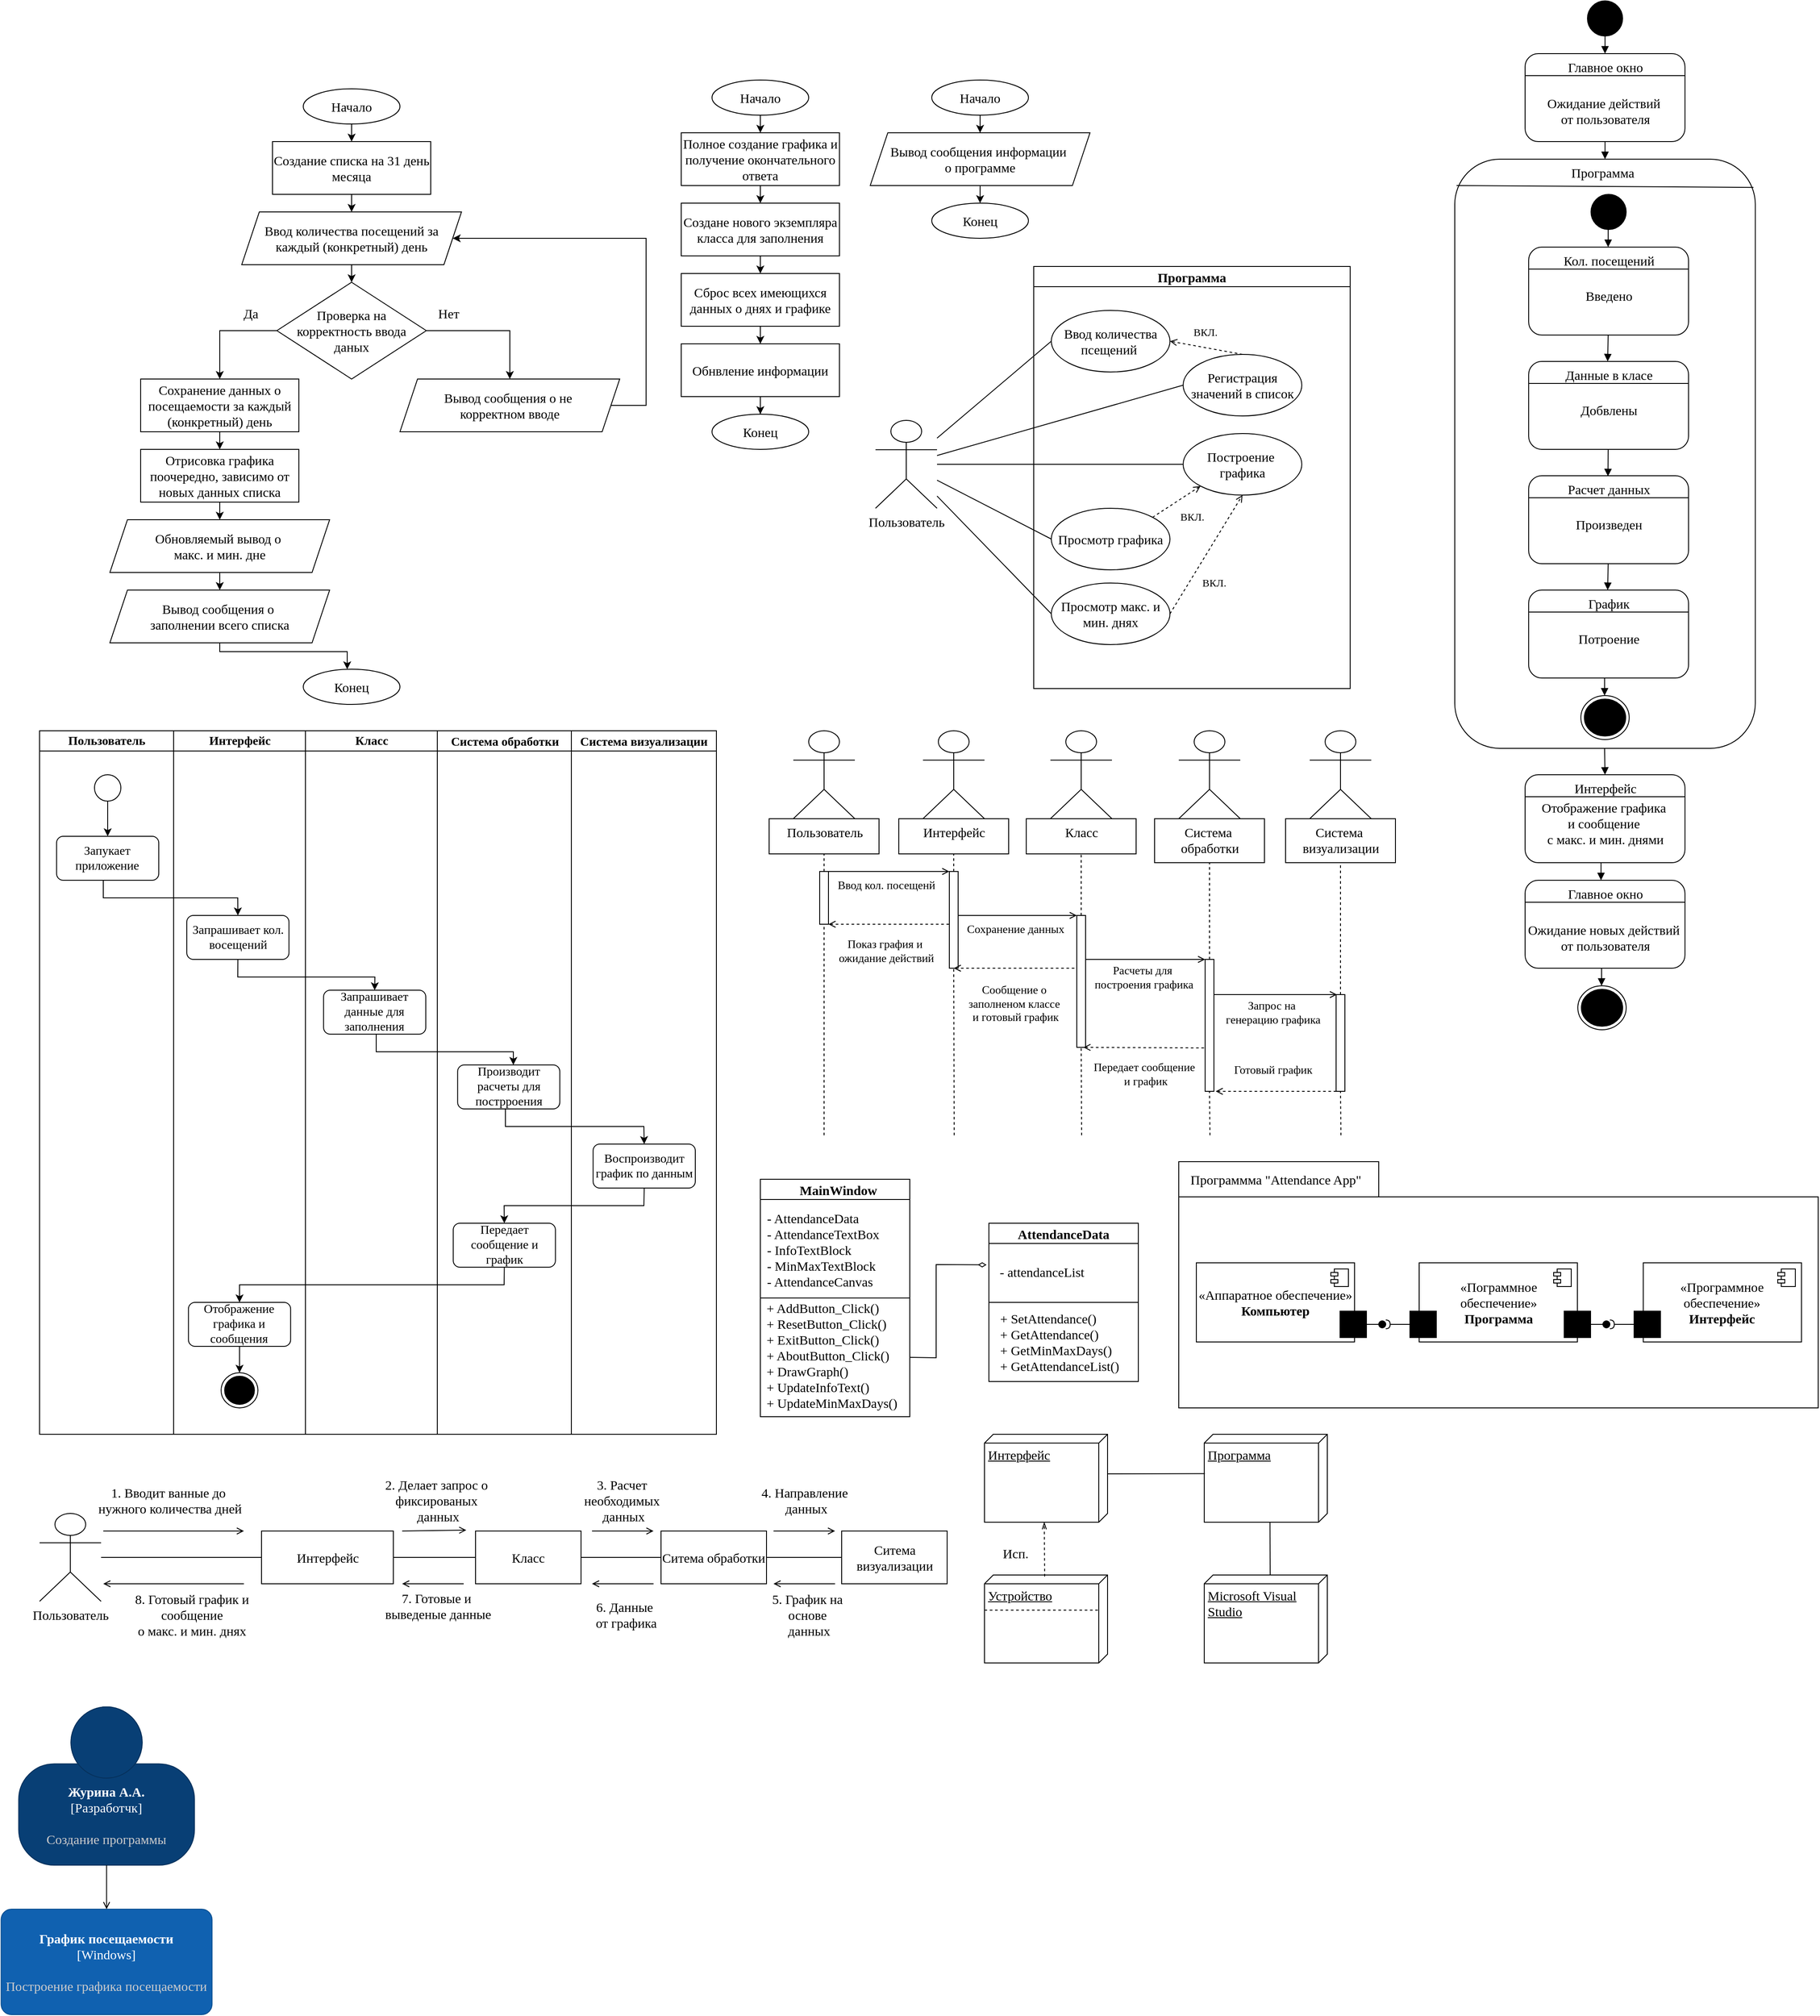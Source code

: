 <mxfile version="25.0.2" pages="4">
  <diagram name="Диограмма контекста" id="0t5y7B54IwslwVeWMhBL">
    <mxGraphModel dx="4643" dy="2900" grid="1" gridSize="10" guides="1" tooltips="1" connect="1" arrows="1" fold="1" page="1" pageScale="1" pageWidth="827" pageHeight="1169" math="0" shadow="0">
      <root>
        <mxCell id="0" />
        <mxCell id="1" parent="0" />
        <mxCell id="h-WwFwcyXTEHFX-nZQpB-1" value="&lt;font style=&quot;font-size: 15px;&quot; face=&quot;Times New Roman&quot;&gt;Начало&lt;/font&gt;" style="ellipse;whiteSpace=wrap;html=1;" parent="1" vertex="1">
          <mxGeometry x="320" y="110" width="110" height="40" as="geometry" />
        </mxCell>
        <mxCell id="h-WwFwcyXTEHFX-nZQpB-2" value="&lt;font style=&quot;font-size: 15px;&quot; face=&quot;Times New Roman&quot;&gt;Конец&lt;/font&gt;" style="ellipse;whiteSpace=wrap;html=1;" parent="1" vertex="1">
          <mxGeometry x="320" y="770" width="110" height="40" as="geometry" />
        </mxCell>
        <mxCell id="h-WwFwcyXTEHFX-nZQpB-29" style="edgeStyle=orthogonalEdgeStyle;rounded=0;orthogonalLoop=1;jettySize=auto;html=1;exitX=0.5;exitY=1;exitDx=0;exitDy=0;entryX=0.5;entryY=0;entryDx=0;entryDy=0;" parent="1" source="h-WwFwcyXTEHFX-nZQpB-3" target="h-WwFwcyXTEHFX-nZQpB-7" edge="1">
          <mxGeometry relative="1" as="geometry" />
        </mxCell>
        <mxCell id="h-WwFwcyXTEHFX-nZQpB-3" value="&lt;font style=&quot;font-size: 15px;&quot;&gt;Ввод количества посещений за каждый (конкретный) день&lt;/font&gt;" style="shape=parallelogram;perimeter=parallelogramPerimeter;whiteSpace=wrap;html=1;fixedSize=1;fontFamily=Times New Roman;" parent="1" vertex="1">
          <mxGeometry x="250" y="250" width="250" height="60" as="geometry" />
        </mxCell>
        <mxCell id="h-WwFwcyXTEHFX-nZQpB-33" style="edgeStyle=orthogonalEdgeStyle;rounded=0;orthogonalLoop=1;jettySize=auto;html=1;exitX=0.5;exitY=1;exitDx=0;exitDy=0;entryX=0.5;entryY=0;entryDx=0;entryDy=0;" parent="1" source="h-WwFwcyXTEHFX-nZQpB-4" target="h-WwFwcyXTEHFX-nZQpB-13" edge="1">
          <mxGeometry relative="1" as="geometry" />
        </mxCell>
        <mxCell id="h-WwFwcyXTEHFX-nZQpB-4" value="&lt;font style=&quot;font-size: 15px;&quot; face=&quot;Times New Roman&quot;&gt;Сохранение данных о посещаемости за каждый (конкретный) день&lt;/font&gt;" style="rounded=0;whiteSpace=wrap;html=1;" parent="1" vertex="1">
          <mxGeometry x="135" y="440" width="180" height="60" as="geometry" />
        </mxCell>
        <mxCell id="h-WwFwcyXTEHFX-nZQpB-28" style="edgeStyle=orthogonalEdgeStyle;rounded=0;orthogonalLoop=1;jettySize=auto;html=1;exitX=0.5;exitY=1;exitDx=0;exitDy=0;entryX=0.5;entryY=0;entryDx=0;entryDy=0;" parent="1" source="h-WwFwcyXTEHFX-nZQpB-5" target="h-WwFwcyXTEHFX-nZQpB-3" edge="1">
          <mxGeometry relative="1" as="geometry" />
        </mxCell>
        <mxCell id="h-WwFwcyXTEHFX-nZQpB-5" value="&lt;font style=&quot;font-size: 15px;&quot; face=&quot;Times New Roman&quot;&gt;Создание списка на 31 день месяца&lt;/font&gt;" style="rounded=0;whiteSpace=wrap;html=1;" parent="1" vertex="1">
          <mxGeometry x="285" y="170" width="180" height="60" as="geometry" />
        </mxCell>
        <mxCell id="h-WwFwcyXTEHFX-nZQpB-36" style="edgeStyle=orthogonalEdgeStyle;rounded=0;orthogonalLoop=1;jettySize=auto;html=1;exitX=0.5;exitY=1;exitDx=0;exitDy=0;" parent="1" source="h-WwFwcyXTEHFX-nZQpB-6" target="h-WwFwcyXTEHFX-nZQpB-2" edge="1">
          <mxGeometry relative="1" as="geometry">
            <Array as="points">
              <mxPoint x="225" y="750" />
              <mxPoint x="370" y="750" />
            </Array>
          </mxGeometry>
        </mxCell>
        <mxCell id="h-WwFwcyXTEHFX-nZQpB-6" value="&lt;font style=&quot;font-size: 15px;&quot;&gt;Вывод сообщения о&amp;nbsp;&lt;/font&gt;&lt;div&gt;&lt;font style=&quot;font-size: 15px;&quot;&gt;заполнении всего списка&lt;/font&gt;&lt;/div&gt;" style="shape=parallelogram;perimeter=parallelogramPerimeter;whiteSpace=wrap;html=1;fixedSize=1;fontFamily=Times New Roman;" parent="1" vertex="1">
          <mxGeometry x="100" y="680" width="250" height="60" as="geometry" />
        </mxCell>
        <mxCell id="h-WwFwcyXTEHFX-nZQpB-30" style="edgeStyle=orthogonalEdgeStyle;rounded=0;orthogonalLoop=1;jettySize=auto;html=1;exitX=1;exitY=0.5;exitDx=0;exitDy=0;entryX=0.5;entryY=0;entryDx=0;entryDy=0;" parent="1" source="h-WwFwcyXTEHFX-nZQpB-7" target="h-WwFwcyXTEHFX-nZQpB-10" edge="1">
          <mxGeometry relative="1" as="geometry" />
        </mxCell>
        <mxCell id="h-WwFwcyXTEHFX-nZQpB-31" style="edgeStyle=orthogonalEdgeStyle;rounded=0;orthogonalLoop=1;jettySize=auto;html=1;exitX=0;exitY=0.5;exitDx=0;exitDy=0;entryX=0.5;entryY=0;entryDx=0;entryDy=0;" parent="1" source="h-WwFwcyXTEHFX-nZQpB-7" target="h-WwFwcyXTEHFX-nZQpB-4" edge="1">
          <mxGeometry relative="1" as="geometry" />
        </mxCell>
        <mxCell id="h-WwFwcyXTEHFX-nZQpB-7" value="&lt;font face=&quot;Times New Roman&quot; style=&quot;font-size: 15px;&quot;&gt;Проверка на корректность ввода даных&lt;/font&gt;" style="rhombus;whiteSpace=wrap;html=1;" parent="1" vertex="1">
          <mxGeometry x="290" y="330" width="170" height="110" as="geometry" />
        </mxCell>
        <mxCell id="h-WwFwcyXTEHFX-nZQpB-8" value="&lt;font face=&quot;Times New Roman&quot; style=&quot;font-size: 15px;&quot;&gt;Да&lt;/font&gt;" style="text;html=1;align=center;verticalAlign=middle;resizable=0;points=[];autosize=1;strokeColor=none;fillColor=none;" parent="1" vertex="1">
          <mxGeometry x="240" y="350" width="40" height="30" as="geometry" />
        </mxCell>
        <mxCell id="h-WwFwcyXTEHFX-nZQpB-9" value="&lt;font style=&quot;font-size: 15px;&quot; face=&quot;Times New Roman&quot;&gt;Нет&lt;/font&gt;" style="text;html=1;align=center;verticalAlign=middle;resizable=0;points=[];autosize=1;strokeColor=none;fillColor=none;" parent="1" vertex="1">
          <mxGeometry x="460" y="350" width="50" height="30" as="geometry" />
        </mxCell>
        <mxCell id="h-WwFwcyXTEHFX-nZQpB-32" style="edgeStyle=orthogonalEdgeStyle;rounded=0;orthogonalLoop=1;jettySize=auto;html=1;exitX=1;exitY=0.5;exitDx=0;exitDy=0;entryX=1;entryY=0.5;entryDx=0;entryDy=0;" parent="1" source="h-WwFwcyXTEHFX-nZQpB-10" target="h-WwFwcyXTEHFX-nZQpB-3" edge="1">
          <mxGeometry relative="1" as="geometry">
            <mxPoint x="730" y="350" as="targetPoint" />
            <Array as="points">
              <mxPoint x="710" y="470" />
              <mxPoint x="710" y="280" />
            </Array>
          </mxGeometry>
        </mxCell>
        <mxCell id="h-WwFwcyXTEHFX-nZQpB-10" value="&lt;font style=&quot;font-size: 15px;&quot;&gt;Вывод сообщения о&amp;nbsp;&lt;/font&gt;&lt;span style=&quot;font-size: 15px; background-color: initial;&quot;&gt;не&amp;nbsp;&lt;/span&gt;&lt;div&gt;&lt;span style=&quot;font-size: 15px; background-color: initial;&quot;&gt;корректном вводе&lt;/span&gt;&lt;/div&gt;" style="shape=parallelogram;perimeter=parallelogramPerimeter;whiteSpace=wrap;html=1;fixedSize=1;fontFamily=Times New Roman;" parent="1" vertex="1">
          <mxGeometry x="430" y="440" width="250" height="60" as="geometry" />
        </mxCell>
        <mxCell id="h-WwFwcyXTEHFX-nZQpB-34" style="edgeStyle=orthogonalEdgeStyle;rounded=0;orthogonalLoop=1;jettySize=auto;html=1;exitX=0.5;exitY=1;exitDx=0;exitDy=0;entryX=0.5;entryY=0;entryDx=0;entryDy=0;" parent="1" source="h-WwFwcyXTEHFX-nZQpB-13" target="h-WwFwcyXTEHFX-nZQpB-15" edge="1">
          <mxGeometry relative="1" as="geometry" />
        </mxCell>
        <mxCell id="h-WwFwcyXTEHFX-nZQpB-13" value="&lt;font style=&quot;font-size: 15px;&quot; face=&quot;Times New Roman&quot;&gt;Отрисовка графика поочередно, зависимо от новых данных списка&lt;/font&gt;" style="rounded=0;whiteSpace=wrap;html=1;" parent="1" vertex="1">
          <mxGeometry x="135" y="520" width="180" height="60" as="geometry" />
        </mxCell>
        <mxCell id="h-WwFwcyXTEHFX-nZQpB-35" style="edgeStyle=orthogonalEdgeStyle;rounded=0;orthogonalLoop=1;jettySize=auto;html=1;exitX=0.5;exitY=1;exitDx=0;exitDy=0;entryX=0.5;entryY=0;entryDx=0;entryDy=0;" parent="1" source="h-WwFwcyXTEHFX-nZQpB-15" target="h-WwFwcyXTEHFX-nZQpB-6" edge="1">
          <mxGeometry relative="1" as="geometry" />
        </mxCell>
        <mxCell id="h-WwFwcyXTEHFX-nZQpB-15" value="&lt;font style=&quot;font-size: 15px;&quot;&gt;Обновляемый вывод&amp;nbsp;&lt;/font&gt;&lt;span style=&quot;font-size: 15px; background-color: initial;&quot;&gt;о&amp;nbsp;&lt;/span&gt;&lt;div&gt;&lt;span style=&quot;font-size: 15px; background-color: initial;&quot;&gt;макс. и мин. дне&lt;/span&gt;&lt;/div&gt;" style="shape=parallelogram;perimeter=parallelogramPerimeter;whiteSpace=wrap;html=1;fixedSize=1;fontFamily=Times New Roman;" parent="1" vertex="1">
          <mxGeometry x="100" y="600" width="250" height="60" as="geometry" />
        </mxCell>
        <mxCell id="h-WwFwcyXTEHFX-nZQpB-39" style="edgeStyle=orthogonalEdgeStyle;rounded=0;orthogonalLoop=1;jettySize=auto;html=1;exitX=0.5;exitY=1;exitDx=0;exitDy=0;entryX=0.5;entryY=0;entryDx=0;entryDy=0;" parent="1" source="h-WwFwcyXTEHFX-nZQpB-17" target="h-WwFwcyXTEHFX-nZQpB-18" edge="1">
          <mxGeometry relative="1" as="geometry" />
        </mxCell>
        <mxCell id="h-WwFwcyXTEHFX-nZQpB-17" value="&lt;font style=&quot;font-size: 15px;&quot; face=&quot;Times New Roman&quot;&gt;Начало&lt;/font&gt;" style="ellipse;whiteSpace=wrap;html=1;" parent="1" vertex="1">
          <mxGeometry x="785" y="100" width="110" height="40" as="geometry" />
        </mxCell>
        <mxCell id="h-WwFwcyXTEHFX-nZQpB-40" style="edgeStyle=orthogonalEdgeStyle;rounded=0;orthogonalLoop=1;jettySize=auto;html=1;exitX=0.5;exitY=1;exitDx=0;exitDy=0;entryX=0.5;entryY=0;entryDx=0;entryDy=0;" parent="1" source="h-WwFwcyXTEHFX-nZQpB-18" target="h-WwFwcyXTEHFX-nZQpB-19" edge="1">
          <mxGeometry relative="1" as="geometry" />
        </mxCell>
        <mxCell id="h-WwFwcyXTEHFX-nZQpB-18" value="&lt;font style=&quot;font-size: 15px;&quot; face=&quot;Times New Roman&quot;&gt;Полное создание графика и получение окончательного ответа&lt;/font&gt;" style="rounded=0;whiteSpace=wrap;html=1;" parent="1" vertex="1">
          <mxGeometry x="750" y="160" width="180" height="60" as="geometry" />
        </mxCell>
        <mxCell id="h-WwFwcyXTEHFX-nZQpB-41" style="edgeStyle=orthogonalEdgeStyle;rounded=0;orthogonalLoop=1;jettySize=auto;html=1;exitX=0.5;exitY=1;exitDx=0;exitDy=0;entryX=0.5;entryY=0;entryDx=0;entryDy=0;" parent="1" source="h-WwFwcyXTEHFX-nZQpB-19" target="h-WwFwcyXTEHFX-nZQpB-20" edge="1">
          <mxGeometry relative="1" as="geometry" />
        </mxCell>
        <mxCell id="h-WwFwcyXTEHFX-nZQpB-19" value="&lt;font style=&quot;font-size: 15px;&quot; face=&quot;Times New Roman&quot;&gt;Создане нового экземпляра класса для заполнения&lt;/font&gt;" style="rounded=0;whiteSpace=wrap;html=1;" parent="1" vertex="1">
          <mxGeometry x="750" y="240" width="180" height="60" as="geometry" />
        </mxCell>
        <mxCell id="h-WwFwcyXTEHFX-nZQpB-42" style="edgeStyle=orthogonalEdgeStyle;rounded=0;orthogonalLoop=1;jettySize=auto;html=1;exitX=0.5;exitY=1;exitDx=0;exitDy=0;entryX=0.5;entryY=0;entryDx=0;entryDy=0;" parent="1" source="h-WwFwcyXTEHFX-nZQpB-20" target="h-WwFwcyXTEHFX-nZQpB-21" edge="1">
          <mxGeometry relative="1" as="geometry" />
        </mxCell>
        <mxCell id="h-WwFwcyXTEHFX-nZQpB-20" value="&lt;font style=&quot;font-size: 15px;&quot; face=&quot;Times New Roman&quot;&gt;Сброс всех имеющихся данных о днях и графике&lt;/font&gt;" style="rounded=0;whiteSpace=wrap;html=1;" parent="1" vertex="1">
          <mxGeometry x="750" y="320" width="180" height="60" as="geometry" />
        </mxCell>
        <mxCell id="h-WwFwcyXTEHFX-nZQpB-43" style="edgeStyle=orthogonalEdgeStyle;rounded=0;orthogonalLoop=1;jettySize=auto;html=1;exitX=0.5;exitY=1;exitDx=0;exitDy=0;" parent="1" source="h-WwFwcyXTEHFX-nZQpB-21" target="h-WwFwcyXTEHFX-nZQpB-22" edge="1">
          <mxGeometry relative="1" as="geometry" />
        </mxCell>
        <mxCell id="h-WwFwcyXTEHFX-nZQpB-21" value="&lt;font style=&quot;font-size: 15px;&quot; face=&quot;Times New Roman&quot;&gt;Обнвление информации&lt;/font&gt;" style="rounded=0;whiteSpace=wrap;html=1;" parent="1" vertex="1">
          <mxGeometry x="750" y="400" width="180" height="60" as="geometry" />
        </mxCell>
        <mxCell id="h-WwFwcyXTEHFX-nZQpB-22" value="&lt;font style=&quot;font-size: 15px;&quot; face=&quot;Times New Roman&quot;&gt;Конец&lt;/font&gt;" style="ellipse;whiteSpace=wrap;html=1;" parent="1" vertex="1">
          <mxGeometry x="785" y="480" width="110" height="40" as="geometry" />
        </mxCell>
        <mxCell id="h-WwFwcyXTEHFX-nZQpB-37" style="edgeStyle=orthogonalEdgeStyle;rounded=0;orthogonalLoop=1;jettySize=auto;html=1;exitX=0.5;exitY=1;exitDx=0;exitDy=0;" parent="1" source="h-WwFwcyXTEHFX-nZQpB-23" target="h-WwFwcyXTEHFX-nZQpB-25" edge="1">
          <mxGeometry relative="1" as="geometry" />
        </mxCell>
        <mxCell id="h-WwFwcyXTEHFX-nZQpB-23" value="&lt;font style=&quot;font-size: 15px;&quot; face=&quot;Times New Roman&quot;&gt;Начало&lt;/font&gt;" style="ellipse;whiteSpace=wrap;html=1;" parent="1" vertex="1">
          <mxGeometry x="1035" y="100" width="110" height="40" as="geometry" />
        </mxCell>
        <mxCell id="h-WwFwcyXTEHFX-nZQpB-38" style="edgeStyle=orthogonalEdgeStyle;rounded=0;orthogonalLoop=1;jettySize=auto;html=1;exitX=0.5;exitY=1;exitDx=0;exitDy=0;entryX=0.5;entryY=0;entryDx=0;entryDy=0;" parent="1" source="h-WwFwcyXTEHFX-nZQpB-25" target="h-WwFwcyXTEHFX-nZQpB-26" edge="1">
          <mxGeometry relative="1" as="geometry" />
        </mxCell>
        <mxCell id="h-WwFwcyXTEHFX-nZQpB-25" value="&lt;span style=&quot;font-size: 15px;&quot;&gt;Вывод сообщения информации&amp;nbsp;&lt;/span&gt;&lt;div&gt;&lt;span style=&quot;font-size: 15px;&quot;&gt;о программе&lt;/span&gt;&lt;/div&gt;" style="shape=parallelogram;perimeter=parallelogramPerimeter;whiteSpace=wrap;html=1;fixedSize=1;fontFamily=Times New Roman;" parent="1" vertex="1">
          <mxGeometry x="965" y="160" width="250" height="60" as="geometry" />
        </mxCell>
        <mxCell id="h-WwFwcyXTEHFX-nZQpB-26" value="&lt;font style=&quot;font-size: 15px;&quot; face=&quot;Times New Roman&quot;&gt;Конец&lt;/font&gt;" style="ellipse;whiteSpace=wrap;html=1;" parent="1" vertex="1">
          <mxGeometry x="1035" y="240" width="110" height="40" as="geometry" />
        </mxCell>
        <mxCell id="h-WwFwcyXTEHFX-nZQpB-27" value="" style="endArrow=classic;html=1;rounded=0;exitX=0.5;exitY=1;exitDx=0;exitDy=0;entryX=0.5;entryY=0;entryDx=0;entryDy=0;" parent="1" source="h-WwFwcyXTEHFX-nZQpB-1" target="h-WwFwcyXTEHFX-nZQpB-5" edge="1">
          <mxGeometry width="50" height="50" relative="1" as="geometry">
            <mxPoint x="490" y="360" as="sourcePoint" />
            <mxPoint x="540" y="310" as="targetPoint" />
          </mxGeometry>
        </mxCell>
        <mxCell id="75QqTKFgofHjlk_VrofV-1" value="&lt;font style=&quot;font-size: 15px;&quot; face=&quot;Times New Roman&quot;&gt;Пользователь&lt;/font&gt;" style="shape=umlActor;verticalLabelPosition=bottom;verticalAlign=top;html=1;outlineConnect=0;" vertex="1" parent="1">
          <mxGeometry x="971" y="487" width="70" height="100" as="geometry" />
        </mxCell>
        <mxCell id="75QqTKFgofHjlk_VrofV-2" value="&lt;font style=&quot;font-size: 15px;&quot; face=&quot;Times New Roman&quot;&gt;Программа&lt;/font&gt;" style="swimlane;whiteSpace=wrap;html=1;" vertex="1" parent="1">
          <mxGeometry x="1151" y="312" width="360" height="480" as="geometry" />
        </mxCell>
        <mxCell id="75QqTKFgofHjlk_VrofV-3" value="Ввод количества псещений&amp;nbsp;" style="ellipse;whiteSpace=wrap;html=1;fontSize=15;fontFamily=Times New Roman;" vertex="1" parent="75QqTKFgofHjlk_VrofV-2">
          <mxGeometry x="20" y="50" width="135" height="70" as="geometry" />
        </mxCell>
        <mxCell id="75QqTKFgofHjlk_VrofV-4" value="Просмотр графика" style="ellipse;whiteSpace=wrap;html=1;fontSize=15;fontFamily=Times New Roman;" vertex="1" parent="75QqTKFgofHjlk_VrofV-2">
          <mxGeometry x="20" y="275" width="135" height="70" as="geometry" />
        </mxCell>
        <mxCell id="75QqTKFgofHjlk_VrofV-5" value="Просмотр макс. и мин. днях" style="ellipse;whiteSpace=wrap;html=1;fontSize=15;fontFamily=Times New Roman;" vertex="1" parent="75QqTKFgofHjlk_VrofV-2">
          <mxGeometry x="20" y="360" width="135" height="70" as="geometry" />
        </mxCell>
        <mxCell id="75QqTKFgofHjlk_VrofV-7" value="Регистрация значений в список" style="ellipse;whiteSpace=wrap;html=1;fontSize=15;fontFamily=Times New Roman;" vertex="1" parent="75QqTKFgofHjlk_VrofV-2">
          <mxGeometry x="170" y="100" width="135" height="70" as="geometry" />
        </mxCell>
        <mxCell id="75QqTKFgofHjlk_VrofV-6" value="Построение&amp;nbsp;&lt;div&gt;графика&lt;/div&gt;" style="ellipse;whiteSpace=wrap;html=1;fontSize=15;fontFamily=Times New Roman;" vertex="1" parent="75QqTKFgofHjlk_VrofV-2">
          <mxGeometry x="170" y="190" width="135" height="70" as="geometry" />
        </mxCell>
        <mxCell id="75QqTKFgofHjlk_VrofV-13" value="" style="endArrow=open;html=1;rounded=0;fontFamily=Times New Roman;fontSize=15;dashed=1;endFill=0;exitX=0.5;exitY=0;exitDx=0;exitDy=0;entryX=1;entryY=0.5;entryDx=0;entryDy=0;" edge="1" parent="75QqTKFgofHjlk_VrofV-2" source="75QqTKFgofHjlk_VrofV-7" target="75QqTKFgofHjlk_VrofV-3">
          <mxGeometry width="50" height="50" relative="1" as="geometry">
            <mxPoint x="80" y="270" as="sourcePoint" />
            <mxPoint x="130" y="220" as="targetPoint" />
          </mxGeometry>
        </mxCell>
        <mxCell id="75QqTKFgofHjlk_VrofV-16" value="&lt;font face=&quot;Times New Roman&quot;&gt;ВКЛ.&lt;/font&gt;" style="text;html=1;align=center;verticalAlign=middle;resizable=0;points=[];autosize=1;strokeColor=none;fillColor=none;" vertex="1" parent="75QqTKFgofHjlk_VrofV-2">
          <mxGeometry x="170" y="60" width="50" height="30" as="geometry" />
        </mxCell>
        <mxCell id="75QqTKFgofHjlk_VrofV-17" value="" style="endArrow=open;html=1;rounded=0;fontFamily=Times New Roman;fontSize=15;dashed=1;endFill=0;exitX=1;exitY=0;exitDx=0;exitDy=0;entryX=0;entryY=1;entryDx=0;entryDy=0;" edge="1" parent="75QqTKFgofHjlk_VrofV-2" source="75QqTKFgofHjlk_VrofV-4" target="75QqTKFgofHjlk_VrofV-6">
          <mxGeometry width="50" height="50" relative="1" as="geometry">
            <mxPoint x="410" y="110" as="sourcePoint" />
            <mxPoint x="327" y="95" as="targetPoint" />
          </mxGeometry>
        </mxCell>
        <mxCell id="75QqTKFgofHjlk_VrofV-18" value="" style="endArrow=open;html=1;rounded=0;fontFamily=Times New Roman;fontSize=15;dashed=1;endFill=0;exitX=1;exitY=0.5;exitDx=0;exitDy=0;entryX=0.5;entryY=1;entryDx=0;entryDy=0;" edge="1" parent="75QqTKFgofHjlk_VrofV-2" source="75QqTKFgofHjlk_VrofV-5" target="75QqTKFgofHjlk_VrofV-6">
          <mxGeometry width="50" height="50" relative="1" as="geometry">
            <mxPoint x="240" y="300" as="sourcePoint" />
            <mxPoint x="157" y="285" as="targetPoint" />
          </mxGeometry>
        </mxCell>
        <mxCell id="75QqTKFgofHjlk_VrofV-19" value="&lt;font face=&quot;Times New Roman&quot;&gt;ВКЛ.&lt;/font&gt;" style="text;html=1;align=center;verticalAlign=middle;resizable=0;points=[];autosize=1;strokeColor=none;fillColor=none;" vertex="1" parent="75QqTKFgofHjlk_VrofV-2">
          <mxGeometry x="180" y="345" width="50" height="30" as="geometry" />
        </mxCell>
        <mxCell id="75QqTKFgofHjlk_VrofV-20" value="&lt;font face=&quot;Times New Roman&quot;&gt;ВКЛ.&lt;/font&gt;" style="text;html=1;align=center;verticalAlign=middle;resizable=0;points=[];autosize=1;strokeColor=none;fillColor=none;" vertex="1" parent="75QqTKFgofHjlk_VrofV-2">
          <mxGeometry x="155" y="270" width="50" height="30" as="geometry" />
        </mxCell>
        <mxCell id="75QqTKFgofHjlk_VrofV-8" value="" style="endArrow=none;html=1;rounded=0;exitX=0;exitY=0.5;exitDx=0;exitDy=0;" edge="1" parent="1" source="75QqTKFgofHjlk_VrofV-6" target="75QqTKFgofHjlk_VrofV-1">
          <mxGeometry width="50" height="50" relative="1" as="geometry">
            <mxPoint x="1231" y="582" as="sourcePoint" />
            <mxPoint x="1281" y="532" as="targetPoint" />
          </mxGeometry>
        </mxCell>
        <mxCell id="75QqTKFgofHjlk_VrofV-9" value="" style="endArrow=none;html=1;rounded=0;exitX=0;exitY=0.5;exitDx=0;exitDy=0;" edge="1" parent="1" source="75QqTKFgofHjlk_VrofV-4" target="75QqTKFgofHjlk_VrofV-1">
          <mxGeometry width="50" height="50" relative="1" as="geometry">
            <mxPoint x="1231" y="582" as="sourcePoint" />
            <mxPoint x="1281" y="532" as="targetPoint" />
          </mxGeometry>
        </mxCell>
        <mxCell id="75QqTKFgofHjlk_VrofV-10" value="" style="endArrow=none;html=1;rounded=0;exitX=0;exitY=0.5;exitDx=0;exitDy=0;" edge="1" parent="1" source="75QqTKFgofHjlk_VrofV-5" target="75QqTKFgofHjlk_VrofV-1">
          <mxGeometry width="50" height="50" relative="1" as="geometry">
            <mxPoint x="1231" y="582" as="sourcePoint" />
            <mxPoint x="1281" y="532" as="targetPoint" />
          </mxGeometry>
        </mxCell>
        <mxCell id="75QqTKFgofHjlk_VrofV-11" value="" style="endArrow=none;html=1;rounded=0;exitX=0;exitY=0.5;exitDx=0;exitDy=0;" edge="1" parent="1" source="75QqTKFgofHjlk_VrofV-3" target="75QqTKFgofHjlk_VrofV-1">
          <mxGeometry width="50" height="50" relative="1" as="geometry">
            <mxPoint x="1231" y="582" as="sourcePoint" />
            <mxPoint x="1281" y="532" as="targetPoint" />
          </mxGeometry>
        </mxCell>
        <mxCell id="75QqTKFgofHjlk_VrofV-12" value="" style="endArrow=none;html=1;rounded=0;entryX=0;entryY=0.5;entryDx=0;entryDy=0;" edge="1" parent="1" source="75QqTKFgofHjlk_VrofV-1" target="75QqTKFgofHjlk_VrofV-7">
          <mxGeometry width="50" height="50" relative="1" as="geometry">
            <mxPoint x="1231" y="582" as="sourcePoint" />
            <mxPoint x="1281" y="532" as="targetPoint" />
          </mxGeometry>
        </mxCell>
        <mxCell id="75QqTKFgofHjlk_VrofV-24" value="" style="rounded=0;whiteSpace=wrap;html=1;" vertex="1" parent="1">
          <mxGeometry x="850" y="940" width="125" height="40" as="geometry" />
        </mxCell>
        <mxCell id="75QqTKFgofHjlk_VrofV-23" value="&lt;font style=&quot;font-size: 15px;&quot; face=&quot;Times New Roman&quot;&gt;Пользователь&lt;/font&gt;" style="shape=umlActor;verticalLabelPosition=bottom;verticalAlign=top;html=1;outlineConnect=0;" vertex="1" parent="1">
          <mxGeometry x="877.5" y="840" width="70" height="100" as="geometry" />
        </mxCell>
        <mxCell id="75QqTKFgofHjlk_VrofV-26" value="" style="endArrow=none;html=1;rounded=0;dashed=1;entryX=0.5;entryY=1;entryDx=0;entryDy=0;" edge="1" parent="1" source="75QqTKFgofHjlk_VrofV-36" target="75QqTKFgofHjlk_VrofV-24">
          <mxGeometry width="50" height="50" relative="1" as="geometry">
            <mxPoint x="912.5" y="1590" as="sourcePoint" />
            <mxPoint x="987.5" y="990" as="targetPoint" />
          </mxGeometry>
        </mxCell>
        <mxCell id="75QqTKFgofHjlk_VrofV-27" value="" style="rounded=0;whiteSpace=wrap;html=1;" vertex="1" parent="1">
          <mxGeometry x="997.5" y="940" width="125" height="40" as="geometry" />
        </mxCell>
        <mxCell id="75QqTKFgofHjlk_VrofV-28" value="&lt;font face=&quot;Times New Roman&quot;&gt;&lt;span style=&quot;font-size: 15px;&quot;&gt;Интерфейс&lt;/span&gt;&lt;/font&gt;" style="shape=umlActor;verticalLabelPosition=bottom;verticalAlign=top;html=1;outlineConnect=0;" vertex="1" parent="1">
          <mxGeometry x="1025" y="840" width="70" height="100" as="geometry" />
        </mxCell>
        <mxCell id="75QqTKFgofHjlk_VrofV-29" value="" style="endArrow=none;html=1;rounded=0;dashed=1;entryX=0.5;entryY=1;entryDx=0;entryDy=0;" edge="1" parent="1" target="75QqTKFgofHjlk_VrofV-27" source="75QqTKFgofHjlk_VrofV-41">
          <mxGeometry width="50" height="50" relative="1" as="geometry">
            <mxPoint x="1060" y="1590" as="sourcePoint" />
            <mxPoint x="1135" y="990" as="targetPoint" />
          </mxGeometry>
        </mxCell>
        <mxCell id="75QqTKFgofHjlk_VrofV-30" value="" style="rounded=0;whiteSpace=wrap;html=1;" vertex="1" parent="1">
          <mxGeometry x="1142.5" y="940" width="125" height="40" as="geometry" />
        </mxCell>
        <mxCell id="75QqTKFgofHjlk_VrofV-31" value="&lt;font style=&quot;font-size: 15px;&quot; face=&quot;Times New Roman&quot;&gt;Класс&lt;/font&gt;" style="shape=umlActor;verticalLabelPosition=bottom;verticalAlign=top;html=1;outlineConnect=0;" vertex="1" parent="1">
          <mxGeometry x="1170" y="840" width="70" height="100" as="geometry" />
        </mxCell>
        <mxCell id="75QqTKFgofHjlk_VrofV-32" value="" style="endArrow=none;html=1;rounded=0;dashed=1;entryX=0.5;entryY=1;entryDx=0;entryDy=0;" edge="1" parent="1" target="75QqTKFgofHjlk_VrofV-30" source="75QqTKFgofHjlk_VrofV-45">
          <mxGeometry width="50" height="50" relative="1" as="geometry">
            <mxPoint x="1205" y="1590" as="sourcePoint" />
            <mxPoint x="1280" y="990" as="targetPoint" />
          </mxGeometry>
        </mxCell>
        <mxCell id="75QqTKFgofHjlk_VrofV-33" value="" style="rounded=0;whiteSpace=wrap;html=1;" vertex="1" parent="1">
          <mxGeometry x="1288.5" y="940" width="125" height="50" as="geometry" />
        </mxCell>
        <mxCell id="75QqTKFgofHjlk_VrofV-34" value="&lt;font face=&quot;Times New Roman&quot;&gt;&lt;span style=&quot;font-size: 15px;&quot;&gt;Система&amp;nbsp;&lt;/span&gt;&lt;/font&gt;&lt;div&gt;&lt;font face=&quot;Times New Roman&quot;&gt;&lt;span style=&quot;font-size: 15px;&quot;&gt;обработки&lt;/span&gt;&lt;/font&gt;&lt;/div&gt;" style="shape=umlActor;verticalLabelPosition=bottom;verticalAlign=top;html=1;outlineConnect=0;" vertex="1" parent="1">
          <mxGeometry x="1316" y="840" width="70" height="100" as="geometry" />
        </mxCell>
        <mxCell id="75QqTKFgofHjlk_VrofV-35" value="" style="endArrow=none;html=1;rounded=0;dashed=1;entryX=0.5;entryY=1;entryDx=0;entryDy=0;" edge="1" parent="1" target="75QqTKFgofHjlk_VrofV-33" source="75QqTKFgofHjlk_VrofV-60">
          <mxGeometry width="50" height="50" relative="1" as="geometry">
            <mxPoint x="1351" y="1590" as="sourcePoint" />
            <mxPoint x="1426" y="990" as="targetPoint" />
          </mxGeometry>
        </mxCell>
        <mxCell id="75QqTKFgofHjlk_VrofV-37" value="" style="endArrow=none;html=1;rounded=0;dashed=1;entryX=0.5;entryY=1;entryDx=0;entryDy=0;" edge="1" parent="1" target="75QqTKFgofHjlk_VrofV-36">
          <mxGeometry width="50" height="50" relative="1" as="geometry">
            <mxPoint x="912.5" y="1300" as="sourcePoint" />
            <mxPoint x="912.5" y="980" as="targetPoint" />
          </mxGeometry>
        </mxCell>
        <mxCell id="75QqTKFgofHjlk_VrofV-36" value="" style="rounded=0;whiteSpace=wrap;html=1;" vertex="1" parent="1">
          <mxGeometry x="907.5" y="1000" width="10" height="60" as="geometry" />
        </mxCell>
        <mxCell id="75QqTKFgofHjlk_VrofV-42" value="" style="endArrow=none;html=1;rounded=0;dashed=1;entryX=0.5;entryY=1;entryDx=0;entryDy=0;" edge="1" parent="1" target="75QqTKFgofHjlk_VrofV-41">
          <mxGeometry width="50" height="50" relative="1" as="geometry">
            <mxPoint x="1060.5" y="1300" as="sourcePoint" />
            <mxPoint x="1060.5" y="980" as="targetPoint" />
          </mxGeometry>
        </mxCell>
        <mxCell id="75QqTKFgofHjlk_VrofV-43" value="" style="endArrow=open;html=1;rounded=0;endFill=0;exitX=0.75;exitY=0;exitDx=0;exitDy=0;entryX=0;entryY=0;entryDx=0;entryDy=0;" edge="1" parent="1" source="75QqTKFgofHjlk_VrofV-36" target="75QqTKFgofHjlk_VrofV-41">
          <mxGeometry width="50" height="50" relative="1" as="geometry">
            <mxPoint x="1147.5" y="1120" as="sourcePoint" />
            <mxPoint x="1197.5" y="1070" as="targetPoint" />
          </mxGeometry>
        </mxCell>
        <mxCell id="75QqTKFgofHjlk_VrofV-44" value="&lt;font style=&quot;font-size: 13px;&quot; face=&quot;Times New Roman&quot;&gt;Ввод кол. посещенй&lt;/font&gt;" style="text;html=1;align=center;verticalAlign=middle;resizable=0;points=[];autosize=1;strokeColor=none;fillColor=none;" vertex="1" parent="1">
          <mxGeometry x="917.5" y="1000" width="130" height="30" as="geometry" />
        </mxCell>
        <mxCell id="75QqTKFgofHjlk_VrofV-46" value="" style="endArrow=none;html=1;rounded=0;dashed=1;entryX=0.5;entryY=1;entryDx=0;entryDy=0;" edge="1" parent="1" target="75QqTKFgofHjlk_VrofV-45">
          <mxGeometry width="50" height="50" relative="1" as="geometry">
            <mxPoint x="1205.5" y="1300" as="sourcePoint" />
            <mxPoint x="1205.5" y="980" as="targetPoint" />
          </mxGeometry>
        </mxCell>
        <mxCell id="75QqTKFgofHjlk_VrofV-45" value="" style="rounded=0;whiteSpace=wrap;html=1;" vertex="1" parent="1">
          <mxGeometry x="1200" y="1050" width="10" height="150" as="geometry" />
        </mxCell>
        <mxCell id="75QqTKFgofHjlk_VrofV-47" value="" style="rounded=0;whiteSpace=wrap;html=1;" vertex="1" parent="1">
          <mxGeometry x="1437.5" y="940" width="125" height="50" as="geometry" />
        </mxCell>
        <mxCell id="75QqTKFgofHjlk_VrofV-57" value="" style="endArrow=open;html=1;rounded=0;endFill=0;entryX=0;entryY=0;entryDx=0;entryDy=0;" edge="1" parent="1" target="75QqTKFgofHjlk_VrofV-45">
          <mxGeometry width="50" height="50" relative="1" as="geometry">
            <mxPoint x="1057.5" y="1050" as="sourcePoint" />
            <mxPoint x="1197.5" y="1000" as="targetPoint" />
          </mxGeometry>
        </mxCell>
        <mxCell id="75QqTKFgofHjlk_VrofV-48" value="&lt;font style=&quot;font-size: 15px;&quot; face=&quot;Times New Roman&quot;&gt;Система&amp;nbsp;&lt;/font&gt;&lt;div&gt;&lt;font style=&quot;font-size: 15px;&quot; face=&quot;Times New Roman&quot;&gt;визуализации&lt;/font&gt;&lt;/div&gt;" style="shape=umlActor;verticalLabelPosition=bottom;verticalAlign=top;html=1;outlineConnect=0;" vertex="1" parent="1">
          <mxGeometry x="1465" y="840" width="70" height="100" as="geometry" />
        </mxCell>
        <mxCell id="75QqTKFgofHjlk_VrofV-49" value="" style="endArrow=none;html=1;rounded=0;dashed=1;entryX=0.5;entryY=1;entryDx=0;entryDy=0;" edge="1" parent="1" target="75QqTKFgofHjlk_VrofV-47" source="75QqTKFgofHjlk_VrofV-64">
          <mxGeometry width="50" height="50" relative="1" as="geometry">
            <mxPoint x="1500" y="1590" as="sourcePoint" />
            <mxPoint x="1575" y="990" as="targetPoint" />
          </mxGeometry>
        </mxCell>
        <mxCell id="75QqTKFgofHjlk_VrofV-56" value="" style="endArrow=none;html=1;rounded=0;endFill=0;dashed=1;startArrow=open;startFill=0;" edge="1" parent="1">
          <mxGeometry width="50" height="50" relative="1" as="geometry">
            <mxPoint x="917.5" y="1060" as="sourcePoint" />
            <mxPoint x="1055" y="1060" as="targetPoint" />
          </mxGeometry>
        </mxCell>
        <mxCell id="75QqTKFgofHjlk_VrofV-58" value="&lt;font style=&quot;font-size: 13px;&quot; face=&quot;Times New Roman&quot;&gt;Сохранение данных&lt;/font&gt;" style="text;html=1;align=center;verticalAlign=middle;resizable=0;points=[];autosize=1;strokeColor=none;fillColor=none;" vertex="1" parent="1">
          <mxGeometry x="1065" y="1050" width="130" height="30" as="geometry" />
        </mxCell>
        <mxCell id="75QqTKFgofHjlk_VrofV-59" value="" style="endArrow=open;html=1;rounded=0;endFill=0;entryX=0;entryY=0;entryDx=0;entryDy=0;" edge="1" parent="1" target="75QqTKFgofHjlk_VrofV-60">
          <mxGeometry width="50" height="50" relative="1" as="geometry">
            <mxPoint x="1210.5" y="1100" as="sourcePoint" />
            <mxPoint x="1350" y="1000" as="targetPoint" />
          </mxGeometry>
        </mxCell>
        <mxCell id="75QqTKFgofHjlk_VrofV-61" value="" style="endArrow=none;html=1;rounded=0;dashed=1;entryX=0.5;entryY=1;entryDx=0;entryDy=0;" edge="1" parent="1" target="75QqTKFgofHjlk_VrofV-60">
          <mxGeometry width="50" height="50" relative="1" as="geometry">
            <mxPoint x="1351.5" y="1300" as="sourcePoint" />
            <mxPoint x="1351.5" y="990" as="targetPoint" />
          </mxGeometry>
        </mxCell>
        <mxCell id="75QqTKFgofHjlk_VrofV-60" value="" style="rounded=0;whiteSpace=wrap;html=1;" vertex="1" parent="1">
          <mxGeometry x="1346" y="1100" width="10" height="150" as="geometry" />
        </mxCell>
        <mxCell id="75QqTKFgofHjlk_VrofV-62" value="&lt;font style=&quot;font-size: 13px;&quot; face=&quot;Times New Roman&quot;&gt;Показ графия и&amp;nbsp;&lt;/font&gt;&lt;div&gt;&lt;font style=&quot;font-size: 13px;&quot; face=&quot;Times New Roman&quot;&gt;ожидание действий&lt;/font&gt;&lt;/div&gt;" style="text;html=1;align=center;verticalAlign=middle;resizable=0;points=[];autosize=1;strokeColor=none;fillColor=none;" vertex="1" parent="1">
          <mxGeometry x="917.5" y="1070" width="130" height="40" as="geometry" />
        </mxCell>
        <mxCell id="75QqTKFgofHjlk_VrofV-63" value="&lt;font style=&quot;font-size: 13px;&quot; face=&quot;Times New Roman&quot;&gt;Расчеты для&amp;nbsp;&lt;/font&gt;&lt;div&gt;&lt;font style=&quot;font-size: 13px;&quot; face=&quot;Times New Roman&quot;&gt;построения графика&lt;/font&gt;&lt;/div&gt;" style="text;html=1;align=center;verticalAlign=middle;resizable=0;points=[];autosize=1;strokeColor=none;fillColor=none;" vertex="1" parent="1">
          <mxGeometry x="1206" y="1100" width="140" height="40" as="geometry" />
        </mxCell>
        <mxCell id="75QqTKFgofHjlk_VrofV-41" value="" style="rounded=0;whiteSpace=wrap;html=1;" vertex="1" parent="1">
          <mxGeometry x="1055" y="1000" width="10" height="110" as="geometry" />
        </mxCell>
        <mxCell id="75QqTKFgofHjlk_VrofV-65" value="" style="endArrow=none;html=1;rounded=0;dashed=1;entryX=0.5;entryY=1;entryDx=0;entryDy=0;" edge="1" parent="1" target="75QqTKFgofHjlk_VrofV-64">
          <mxGeometry width="50" height="50" relative="1" as="geometry">
            <mxPoint x="1500.5" y="1300" as="sourcePoint" />
            <mxPoint x="1500.5" y="990" as="targetPoint" />
          </mxGeometry>
        </mxCell>
        <mxCell id="75QqTKFgofHjlk_VrofV-64" value="" style="rounded=0;whiteSpace=wrap;html=1;" vertex="1" parent="1">
          <mxGeometry x="1495" y="1140" width="10" height="110" as="geometry" />
        </mxCell>
        <mxCell id="75QqTKFgofHjlk_VrofV-66" value="" style="endArrow=open;html=1;rounded=0;endFill=0;exitX=0.75;exitY=0;exitDx=0;exitDy=0;entryX=0;entryY=0;entryDx=0;entryDy=0;" edge="1" parent="1">
          <mxGeometry width="50" height="50" relative="1" as="geometry">
            <mxPoint x="1356" y="1140" as="sourcePoint" />
            <mxPoint x="1496" y="1140" as="targetPoint" />
          </mxGeometry>
        </mxCell>
        <mxCell id="75QqTKFgofHjlk_VrofV-67" value="&lt;font style=&quot;font-size: 13px;&quot; face=&quot;Times New Roman&quot;&gt;Запрос на&amp;nbsp;&lt;/font&gt;&lt;div&gt;&lt;font style=&quot;font-size: 13px;&quot; face=&quot;Times New Roman&quot;&gt;генерацию графика&lt;/font&gt;&lt;/div&gt;" style="text;html=1;align=center;verticalAlign=middle;resizable=0;points=[];autosize=1;strokeColor=none;fillColor=none;" vertex="1" parent="1">
          <mxGeometry x="1358" y="1140" width="130" height="40" as="geometry" />
        </mxCell>
        <mxCell id="75QqTKFgofHjlk_VrofV-68" value="" style="endArrow=none;html=1;rounded=0;endFill=0;exitX=0.75;exitY=0;exitDx=0;exitDy=0;entryX=0;entryY=0;entryDx=0;entryDy=0;dashed=1;startArrow=open;startFill=0;" edge="1" parent="1">
          <mxGeometry width="50" height="50" relative="1" as="geometry">
            <mxPoint x="1358" y="1250" as="sourcePoint" />
            <mxPoint x="1498" y="1250" as="targetPoint" />
          </mxGeometry>
        </mxCell>
        <mxCell id="75QqTKFgofHjlk_VrofV-69" value="&lt;font style=&quot;font-size: 13px;&quot; face=&quot;Times New Roman&quot;&gt;Готовый график&lt;/font&gt;" style="text;html=1;align=center;verticalAlign=middle;resizable=0;points=[];autosize=1;strokeColor=none;fillColor=none;" vertex="1" parent="1">
          <mxGeometry x="1368" y="1210" width="110" height="30" as="geometry" />
        </mxCell>
        <mxCell id="75QqTKFgofHjlk_VrofV-70" value="" style="endArrow=none;html=1;rounded=0;endFill=0;entryX=0.15;entryY=0.671;entryDx=0;entryDy=0;dashed=1;startArrow=open;startFill=0;entryPerimeter=0;" edge="1" parent="1" target="75QqTKFgofHjlk_VrofV-60">
          <mxGeometry width="50" height="50" relative="1" as="geometry">
            <mxPoint x="1207.5" y="1200" as="sourcePoint" />
            <mxPoint x="1346" y="1200" as="targetPoint" />
          </mxGeometry>
        </mxCell>
        <mxCell id="75QqTKFgofHjlk_VrofV-72" value="&lt;font face=&quot;Times New Roman&quot;&gt;&lt;span style=&quot;font-size: 13px;&quot;&gt;Передает сообщение&amp;nbsp;&lt;/span&gt;&lt;/font&gt;&lt;div&gt;&lt;font face=&quot;Times New Roman&quot;&gt;&lt;span style=&quot;font-size: 13px;&quot;&gt;и график&lt;/span&gt;&lt;/font&gt;&lt;/div&gt;" style="text;html=1;align=center;verticalAlign=middle;resizable=0;points=[];autosize=1;strokeColor=none;fillColor=none;" vertex="1" parent="1">
          <mxGeometry x="1207.5" y="1210" width="140" height="40" as="geometry" />
        </mxCell>
        <mxCell id="75QqTKFgofHjlk_VrofV-73" value="" style="endArrow=none;html=1;rounded=0;endFill=0;exitX=0.75;exitY=0;exitDx=0;exitDy=0;entryX=0;entryY=0;entryDx=0;entryDy=0;dashed=1;startArrow=open;startFill=0;" edge="1" parent="1">
          <mxGeometry width="50" height="50" relative="1" as="geometry">
            <mxPoint x="1060" y="1110" as="sourcePoint" />
            <mxPoint x="1200" y="1110" as="targetPoint" />
          </mxGeometry>
        </mxCell>
        <mxCell id="75QqTKFgofHjlk_VrofV-75" value="&lt;font style=&quot;font-size: 13px;&quot; face=&quot;Times New Roman&quot;&gt;Сообщение о&amp;nbsp;&lt;/font&gt;&lt;div&gt;&lt;font style=&quot;font-size: 13px;&quot; face=&quot;Times New Roman&quot;&gt;заполненом классе&amp;nbsp;&lt;/font&gt;&lt;/div&gt;&lt;div&gt;&lt;font style=&quot;font-size: 13px;&quot; face=&quot;Times New Roman&quot;&gt;и готовый график&lt;/font&gt;&lt;/div&gt;" style="text;html=1;align=center;verticalAlign=middle;resizable=0;points=[];autosize=1;strokeColor=none;fillColor=none;" vertex="1" parent="1">
          <mxGeometry x="1065" y="1120" width="130" height="60" as="geometry" />
        </mxCell>
        <mxCell id="75QqTKFgofHjlk_VrofV-80" value="&lt;font style=&quot;font-size: 14px;&quot; face=&quot;Times New Roman&quot;&gt;Пользователь&lt;/font&gt;" style="swimlane;whiteSpace=wrap;html=1;" vertex="1" parent="1">
          <mxGeometry x="20" y="840" width="152.5" height="800" as="geometry" />
        </mxCell>
        <mxCell id="75QqTKFgofHjlk_VrofV-85" value="" style="ellipse;html=1;" vertex="1" parent="75QqTKFgofHjlk_VrofV-80">
          <mxGeometry x="62.5" y="50" width="30" height="30" as="geometry" />
        </mxCell>
        <mxCell id="75QqTKFgofHjlk_VrofV-95" value="&lt;font style=&quot;font-size: 14px;&quot; face=&quot;Times New Roman&quot;&gt;Запукает приложение&lt;/font&gt;" style="rounded=1;whiteSpace=wrap;html=1;" vertex="1" parent="75QqTKFgofHjlk_VrofV-80">
          <mxGeometry x="19.37" y="120" width="116.25" height="50" as="geometry" />
        </mxCell>
        <mxCell id="75QqTKFgofHjlk_VrofV-86" value="" style="endArrow=classic;html=1;rounded=0;align=center;verticalAlign=top;endFill=1;labelBackgroundColor=none;endSize=6;entryX=0.5;entryY=0;entryDx=0;entryDy=0;" edge="1" source="75QqTKFgofHjlk_VrofV-85" parent="75QqTKFgofHjlk_VrofV-80" target="75QqTKFgofHjlk_VrofV-95">
          <mxGeometry relative="1" as="geometry">
            <mxPoint x="77.5" y="120" as="targetPoint" />
            <Array as="points">
              <mxPoint x="77.5" y="110" />
            </Array>
          </mxGeometry>
        </mxCell>
        <mxCell id="75QqTKFgofHjlk_VrofV-97" value="" style="endArrow=classic;html=1;rounded=0;exitX=0.5;exitY=1;exitDx=0;exitDy=0;entryX=0.5;entryY=0;entryDx=0;entryDy=0;" edge="1" parent="75QqTKFgofHjlk_VrofV-80" target="75QqTKFgofHjlk_VrofV-87">
          <mxGeometry width="50" height="50" relative="1" as="geometry">
            <mxPoint x="72.5" y="170" as="sourcePoint" />
            <mxPoint x="228.5" y="205" as="targetPoint" />
            <Array as="points">
              <mxPoint x="72.5" y="190" />
              <mxPoint x="225.5" y="190" />
            </Array>
          </mxGeometry>
        </mxCell>
        <mxCell id="75QqTKFgofHjlk_VrofV-81" value="&lt;font style=&quot;font-size: 14px;&quot; face=&quot;Times New Roman&quot;&gt;Интерфейс&lt;/font&gt;" style="swimlane;whiteSpace=wrap;html=1;startSize=23;direction=east;" vertex="1" parent="1">
          <mxGeometry x="172.5" y="840" width="150" height="800" as="geometry" />
        </mxCell>
        <mxCell id="75QqTKFgofHjlk_VrofV-98" value="&lt;font style=&quot;font-size: 14px;&quot; face=&quot;Times New Roman&quot;&gt;Отображение графика и сообщения&lt;/font&gt;" style="rounded=1;whiteSpace=wrap;html=1;" vertex="1" parent="75QqTKFgofHjlk_VrofV-81">
          <mxGeometry x="16.88" y="650" width="116.25" height="50" as="geometry" />
        </mxCell>
        <mxCell id="75QqTKFgofHjlk_VrofV-101" value="" style="ellipse;html=1;shape=endState;fillColor=strokeColor;" vertex="1" parent="75QqTKFgofHjlk_VrofV-81">
          <mxGeometry x="54.07" y="730" width="41.87" height="40" as="geometry" />
        </mxCell>
        <mxCell id="75QqTKFgofHjlk_VrofV-102" value="" style="endArrow=classic;html=1;rounded=0;exitX=0.5;exitY=1;exitDx=0;exitDy=0;entryX=0.5;entryY=0;entryDx=0;entryDy=0;" edge="1" parent="75QqTKFgofHjlk_VrofV-81" source="75QqTKFgofHjlk_VrofV-98" target="75QqTKFgofHjlk_VrofV-101">
          <mxGeometry width="50" height="50" relative="1" as="geometry">
            <mxPoint x="240" y="700" as="sourcePoint" />
            <mxPoint x="290" y="650" as="targetPoint" />
          </mxGeometry>
        </mxCell>
        <mxCell id="75QqTKFgofHjlk_VrofV-82" value="&lt;font style=&quot;font-size: 14px;&quot; face=&quot;Times New Roman&quot;&gt;Класс&lt;/font&gt;" style="swimlane;whiteSpace=wrap;html=1;" vertex="1" parent="1">
          <mxGeometry x="322.5" y="840" width="150" height="800" as="geometry" />
        </mxCell>
        <mxCell id="75QqTKFgofHjlk_VrofV-87" value="&lt;font style=&quot;font-size: 14px;&quot; face=&quot;Times New Roman&quot;&gt;Запрашивает кол. восещений&lt;/font&gt;" style="rounded=1;whiteSpace=wrap;html=1;" vertex="1" parent="75QqTKFgofHjlk_VrofV-82">
          <mxGeometry x="-135" y="210" width="116.25" height="50" as="geometry" />
        </mxCell>
        <mxCell id="75QqTKFgofHjlk_VrofV-88" value="&lt;font style=&quot;font-size: 14px;&quot; face=&quot;Times New Roman&quot;&gt;Запрашивает данные для заполнения&lt;/font&gt;" style="rounded=1;whiteSpace=wrap;html=1;" vertex="1" parent="75QqTKFgofHjlk_VrofV-82">
          <mxGeometry x="20.62" y="295" width="116.25" height="50" as="geometry" />
        </mxCell>
        <mxCell id="75QqTKFgofHjlk_VrofV-93" value="" style="endArrow=classic;html=1;rounded=0;exitX=0.5;exitY=1;exitDx=0;exitDy=0;entryX=0.5;entryY=0;entryDx=0;entryDy=0;" edge="1" parent="75QqTKFgofHjlk_VrofV-82">
          <mxGeometry width="50" height="50" relative="1" as="geometry">
            <mxPoint x="80.5" y="345" as="sourcePoint" />
            <mxPoint x="236.5" y="380" as="targetPoint" />
            <Array as="points">
              <mxPoint x="80.5" y="365" />
              <mxPoint x="236.5" y="365" />
            </Array>
          </mxGeometry>
        </mxCell>
        <mxCell id="75QqTKFgofHjlk_VrofV-89" value="&lt;font style=&quot;font-size: 14px;&quot; face=&quot;Times New Roman&quot;&gt;Производит расчеты для пострроения&lt;/font&gt;" style="rounded=1;whiteSpace=wrap;html=1;" vertex="1" parent="75QqTKFgofHjlk_VrofV-82">
          <mxGeometry x="173.12" y="380" width="116.25" height="50" as="geometry" />
        </mxCell>
        <mxCell id="75QqTKFgofHjlk_VrofV-94" value="" style="endArrow=classic;html=1;rounded=0;exitX=0.5;exitY=1;exitDx=0;exitDy=0;entryX=0.5;entryY=0;entryDx=0;entryDy=0;" edge="1" parent="75QqTKFgofHjlk_VrofV-82" target="75QqTKFgofHjlk_VrofV-90">
          <mxGeometry width="50" height="50" relative="1" as="geometry">
            <mxPoint x="227.5" y="430" as="sourcePoint" />
            <mxPoint x="383.5" y="465" as="targetPoint" />
            <Array as="points">
              <mxPoint x="227.5" y="450" />
              <mxPoint x="385" y="450" />
            </Array>
          </mxGeometry>
        </mxCell>
        <mxCell id="75QqTKFgofHjlk_VrofV-90" value="&lt;font style=&quot;font-size: 14px;&quot; face=&quot;Times New Roman&quot;&gt;Воспроизводит график по данным&lt;/font&gt;" style="rounded=1;whiteSpace=wrap;html=1;" vertex="1" parent="75QqTKFgofHjlk_VrofV-82">
          <mxGeometry x="327.25" y="470" width="116.25" height="50" as="geometry" />
        </mxCell>
        <mxCell id="75QqTKFgofHjlk_VrofV-92" value="" style="endArrow=classic;html=1;rounded=0;exitX=0.5;exitY=1;exitDx=0;exitDy=0;entryX=0.5;entryY=0;entryDx=0;entryDy=0;" edge="1" parent="75QqTKFgofHjlk_VrofV-82" source="75QqTKFgofHjlk_VrofV-87" target="75QqTKFgofHjlk_VrofV-88">
          <mxGeometry width="50" height="50" relative="1" as="geometry">
            <mxPoint x="20" y="280" as="sourcePoint" />
            <mxPoint x="70" y="230" as="targetPoint" />
            <Array as="points">
              <mxPoint x="-77" y="280" />
              <mxPoint x="79" y="280" />
            </Array>
          </mxGeometry>
        </mxCell>
        <mxCell id="75QqTKFgofHjlk_VrofV-83" value="&lt;font face=&quot;Times New Roman&quot;&gt;Система обработки&lt;/font&gt;" style="swimlane;whiteSpace=wrap;html=1;fontSize=14;" vertex="1" parent="1">
          <mxGeometry x="472.5" y="840" width="152.5" height="800" as="geometry" />
        </mxCell>
        <mxCell id="75QqTKFgofHjlk_VrofV-91" value="&lt;font style=&quot;font-size: 14px;&quot; face=&quot;Times New Roman&quot;&gt;Передает сообщение и график&lt;/font&gt;" style="rounded=1;whiteSpace=wrap;html=1;" vertex="1" parent="75QqTKFgofHjlk_VrofV-83">
          <mxGeometry x="18.13" y="560" width="116.25" height="50" as="geometry" />
        </mxCell>
        <mxCell id="75QqTKFgofHjlk_VrofV-84" value="&lt;font face=&quot;Times New Roman&quot;&gt;Система визуализации&lt;/font&gt;" style="swimlane;whiteSpace=wrap;html=1;fontSize=14;" vertex="1" parent="1">
          <mxGeometry x="625" y="840" width="165" height="800" as="geometry" />
        </mxCell>
        <mxCell id="75QqTKFgofHjlk_VrofV-99" value="" style="endArrow=classic;html=1;rounded=0;endFill=1;exitX=0.5;exitY=1;exitDx=0;exitDy=0;entryX=0.5;entryY=0;entryDx=0;entryDy=0;" edge="1" parent="1" source="75QqTKFgofHjlk_VrofV-90" target="75QqTKFgofHjlk_VrofV-91">
          <mxGeometry width="50" height="50" relative="1" as="geometry">
            <mxPoint x="412.5" y="1340" as="sourcePoint" />
            <mxPoint x="462.5" y="1290" as="targetPoint" />
            <Array as="points">
              <mxPoint x="707.5" y="1380" />
              <mxPoint x="548.5" y="1380" />
            </Array>
          </mxGeometry>
        </mxCell>
        <mxCell id="75QqTKFgofHjlk_VrofV-100" value="" style="endArrow=classic;html=1;rounded=0;exitX=0.5;exitY=1;exitDx=0;exitDy=0;entryX=0.5;entryY=0;entryDx=0;entryDy=0;" edge="1" parent="1" source="75QqTKFgofHjlk_VrofV-91" target="75QqTKFgofHjlk_VrofV-98">
          <mxGeometry width="50" height="50" relative="1" as="geometry">
            <mxPoint x="412.5" y="1340" as="sourcePoint" />
            <mxPoint x="462.5" y="1290" as="targetPoint" />
            <Array as="points">
              <mxPoint x="548.5" y="1470" />
              <mxPoint x="247.5" y="1470" />
            </Array>
          </mxGeometry>
        </mxCell>
        <mxCell id="75QqTKFgofHjlk_VrofV-104" value="" style="ellipse;fillColor=strokeColor;html=1;" vertex="1" parent="1">
          <mxGeometry x="1780.94" y="10" width="40" height="40" as="geometry" />
        </mxCell>
        <mxCell id="75QqTKFgofHjlk_VrofV-105" value="" style="rounded=1;whiteSpace=wrap;html=1;" vertex="1" parent="1">
          <mxGeometry x="1710" y="70" width="181.88" height="100" as="geometry" />
        </mxCell>
        <mxCell id="75QqTKFgofHjlk_VrofV-106" value="" style="endArrow=none;html=1;rounded=0;exitX=0;exitY=0.25;exitDx=0;exitDy=0;entryX=1;entryY=0.25;entryDx=0;entryDy=0;" edge="1" parent="1" source="75QqTKFgofHjlk_VrofV-105" target="75QqTKFgofHjlk_VrofV-105">
          <mxGeometry width="50" height="50" relative="1" as="geometry">
            <mxPoint x="1826.88" y="60" as="sourcePoint" />
            <mxPoint x="1876.88" y="10" as="targetPoint" />
          </mxGeometry>
        </mxCell>
        <mxCell id="75QqTKFgofHjlk_VrofV-108" value="&lt;font face=&quot;Times New Roman&quot;&gt;&lt;span style=&quot;font-size: 15px;&quot;&gt;Главное окно&lt;/span&gt;&lt;/font&gt;" style="text;html=1;align=center;verticalAlign=middle;resizable=0;points=[];autosize=1;strokeColor=none;fillColor=none;" vertex="1" parent="1">
          <mxGeometry x="1745.94" y="70" width="110" height="30" as="geometry" />
        </mxCell>
        <mxCell id="75QqTKFgofHjlk_VrofV-109" value="&lt;font face=&quot;Times New Roman&quot;&gt;&lt;span style=&quot;font-size: 15px;&quot;&gt;Ожидание действий&amp;nbsp;&lt;/span&gt;&lt;/font&gt;&lt;div&gt;&lt;font face=&quot;Times New Roman&quot;&gt;&lt;span style=&quot;font-size: 15px;&quot;&gt;от пользователя&lt;/span&gt;&lt;/font&gt;&lt;/div&gt;" style="text;html=1;align=center;verticalAlign=middle;resizable=0;points=[];autosize=1;strokeColor=none;fillColor=none;" vertex="1" parent="1">
          <mxGeometry x="1720.94" y="110" width="160" height="50" as="geometry" />
        </mxCell>
        <mxCell id="75QqTKFgofHjlk_VrofV-111" value="" style="rounded=1;whiteSpace=wrap;html=1;" vertex="1" parent="1">
          <mxGeometry x="1630" y="190" width="341.88" height="670" as="geometry" />
        </mxCell>
        <mxCell id="75QqTKFgofHjlk_VrofV-112" value="" style="endArrow=none;html=1;rounded=0;exitX=0.005;exitY=0.076;exitDx=0;exitDy=0;entryX=0.993;entryY=0.079;entryDx=0;entryDy=0;exitPerimeter=0;entryPerimeter=0;" edge="1" parent="1">
          <mxGeometry width="50" height="50" relative="1" as="geometry">
            <mxPoint x="1632.049" y="220" as="sourcePoint" />
            <mxPoint x="1969.827" y="222.07" as="targetPoint" />
          </mxGeometry>
        </mxCell>
        <mxCell id="75QqTKFgofHjlk_VrofV-115" value="&lt;font face=&quot;Times New Roman&quot;&gt;&lt;span style=&quot;font-size: 15px;&quot;&gt;Программа&lt;/span&gt;&lt;/font&gt;" style="text;html=1;align=center;verticalAlign=middle;resizable=0;points=[];autosize=1;strokeColor=none;fillColor=none;" vertex="1" parent="1">
          <mxGeometry x="1747.5" y="190" width="100" height="30" as="geometry" />
        </mxCell>
        <mxCell id="75QqTKFgofHjlk_VrofV-116" value="" style="ellipse;fillColor=strokeColor;html=1;" vertex="1" parent="1">
          <mxGeometry x="1785" y="230" width="40" height="40" as="geometry" />
        </mxCell>
        <mxCell id="75QqTKFgofHjlk_VrofV-117" value="" style="ellipse;html=1;shape=endState;fillColor=strokeColor;" vertex="1" parent="1">
          <mxGeometry x="1773.44" y="800" width="55" height="50" as="geometry" />
        </mxCell>
        <mxCell id="75QqTKFgofHjlk_VrofV-118" value="" style="rounded=1;whiteSpace=wrap;html=1;" vertex="1" parent="1">
          <mxGeometry x="1714.06" y="290" width="181.88" height="100" as="geometry" />
        </mxCell>
        <mxCell id="75QqTKFgofHjlk_VrofV-119" value="" style="endArrow=none;html=1;rounded=0;exitX=0;exitY=0.25;exitDx=0;exitDy=0;entryX=1;entryY=0.25;entryDx=0;entryDy=0;" edge="1" parent="1" source="75QqTKFgofHjlk_VrofV-118" target="75QqTKFgofHjlk_VrofV-118">
          <mxGeometry width="50" height="50" relative="1" as="geometry">
            <mxPoint x="1830.94" y="280" as="sourcePoint" />
            <mxPoint x="1880.94" y="230" as="targetPoint" />
          </mxGeometry>
        </mxCell>
        <mxCell id="75QqTKFgofHjlk_VrofV-122" value="&lt;font face=&quot;Times New Roman&quot;&gt;&lt;span style=&quot;font-size: 15px;&quot;&gt;Введено&lt;/span&gt;&lt;/font&gt;" style="text;html=1;align=center;verticalAlign=middle;resizable=0;points=[];autosize=1;strokeColor=none;fillColor=none;" vertex="1" parent="1">
          <mxGeometry x="1765" y="330" width="80" height="30" as="geometry" />
        </mxCell>
        <mxCell id="75QqTKFgofHjlk_VrofV-123" value="&lt;font face=&quot;Times New Roman&quot;&gt;&lt;span style=&quot;font-size: 15px;&quot;&gt;Кол. посещений&lt;/span&gt;&lt;/font&gt;" style="text;html=1;align=center;verticalAlign=middle;resizable=0;points=[];autosize=1;strokeColor=none;fillColor=none;" vertex="1" parent="1">
          <mxGeometry x="1740" y="290" width="130" height="30" as="geometry" />
        </mxCell>
        <mxCell id="75QqTKFgofHjlk_VrofV-124" value="" style="rounded=1;whiteSpace=wrap;html=1;" vertex="1" parent="1">
          <mxGeometry x="1714.06" y="420" width="181.88" height="100" as="geometry" />
        </mxCell>
        <mxCell id="75QqTKFgofHjlk_VrofV-125" value="" style="endArrow=none;html=1;rounded=0;exitX=0;exitY=0.25;exitDx=0;exitDy=0;entryX=1;entryY=0.25;entryDx=0;entryDy=0;" edge="1" parent="1" source="75QqTKFgofHjlk_VrofV-124" target="75QqTKFgofHjlk_VrofV-124">
          <mxGeometry width="50" height="50" relative="1" as="geometry">
            <mxPoint x="1830.94" y="410" as="sourcePoint" />
            <mxPoint x="1880.94" y="360" as="targetPoint" />
          </mxGeometry>
        </mxCell>
        <mxCell id="75QqTKFgofHjlk_VrofV-126" value="&lt;font face=&quot;Times New Roman&quot;&gt;&lt;span style=&quot;font-size: 15px;&quot;&gt;Добвлены&lt;/span&gt;&lt;/font&gt;" style="text;html=1;align=center;verticalAlign=middle;resizable=0;points=[];autosize=1;strokeColor=none;fillColor=none;" vertex="1" parent="1">
          <mxGeometry x="1760" y="460" width="90" height="30" as="geometry" />
        </mxCell>
        <mxCell id="75QqTKFgofHjlk_VrofV-127" value="&lt;font face=&quot;Times New Roman&quot;&gt;&lt;span style=&quot;font-size: 15px;&quot;&gt;Данные в класе&lt;/span&gt;&lt;/font&gt;" style="text;html=1;align=center;verticalAlign=middle;resizable=0;points=[];autosize=1;strokeColor=none;fillColor=none;" vertex="1" parent="1">
          <mxGeometry x="1745" y="420" width="120" height="30" as="geometry" />
        </mxCell>
        <mxCell id="75QqTKFgofHjlk_VrofV-128" value="" style="rounded=1;whiteSpace=wrap;html=1;" vertex="1" parent="1">
          <mxGeometry x="1714.06" y="550" width="181.88" height="100" as="geometry" />
        </mxCell>
        <mxCell id="75QqTKFgofHjlk_VrofV-129" value="" style="endArrow=none;html=1;rounded=0;exitX=0;exitY=0.25;exitDx=0;exitDy=0;entryX=1;entryY=0.25;entryDx=0;entryDy=0;" edge="1" parent="1" source="75QqTKFgofHjlk_VrofV-128" target="75QqTKFgofHjlk_VrofV-128">
          <mxGeometry width="50" height="50" relative="1" as="geometry">
            <mxPoint x="1830.94" y="540" as="sourcePoint" />
            <mxPoint x="1880.94" y="490" as="targetPoint" />
          </mxGeometry>
        </mxCell>
        <mxCell id="75QqTKFgofHjlk_VrofV-130" value="&lt;font face=&quot;Times New Roman&quot;&gt;&lt;span style=&quot;font-size: 15px;&quot;&gt;Произведен&lt;/span&gt;&lt;/font&gt;" style="text;html=1;align=center;verticalAlign=middle;resizable=0;points=[];autosize=1;strokeColor=none;fillColor=none;" vertex="1" parent="1">
          <mxGeometry x="1755" y="590" width="100" height="30" as="geometry" />
        </mxCell>
        <mxCell id="75QqTKFgofHjlk_VrofV-131" value="&lt;font face=&quot;Times New Roman&quot;&gt;&lt;span style=&quot;font-size: 15px;&quot;&gt;Расчет данных&lt;/span&gt;&lt;/font&gt;" style="text;html=1;align=center;verticalAlign=middle;resizable=0;points=[];autosize=1;strokeColor=none;fillColor=none;" vertex="1" parent="1">
          <mxGeometry x="1745" y="550" width="120" height="30" as="geometry" />
        </mxCell>
        <mxCell id="75QqTKFgofHjlk_VrofV-132" value="" style="rounded=1;whiteSpace=wrap;html=1;" vertex="1" parent="1">
          <mxGeometry x="1714.06" y="680" width="181.88" height="100" as="geometry" />
        </mxCell>
        <mxCell id="75QqTKFgofHjlk_VrofV-133" value="" style="endArrow=none;html=1;rounded=0;exitX=0;exitY=0.25;exitDx=0;exitDy=0;entryX=1;entryY=0.25;entryDx=0;entryDy=0;" edge="1" parent="1" source="75QqTKFgofHjlk_VrofV-132" target="75QqTKFgofHjlk_VrofV-132">
          <mxGeometry width="50" height="50" relative="1" as="geometry">
            <mxPoint x="1830.94" y="670" as="sourcePoint" />
            <mxPoint x="1880.94" y="620" as="targetPoint" />
          </mxGeometry>
        </mxCell>
        <mxCell id="75QqTKFgofHjlk_VrofV-134" value="&lt;font face=&quot;Times New Roman&quot;&gt;&lt;span style=&quot;font-size: 15px;&quot;&gt;Потроение&lt;/span&gt;&lt;/font&gt;" style="text;html=1;align=center;verticalAlign=middle;resizable=0;points=[];autosize=1;strokeColor=none;fillColor=none;" vertex="1" parent="1">
          <mxGeometry x="1760" y="720" width="90" height="30" as="geometry" />
        </mxCell>
        <mxCell id="75QqTKFgofHjlk_VrofV-135" value="&lt;font face=&quot;Times New Roman&quot;&gt;&lt;span style=&quot;font-size: 15px;&quot;&gt;График&lt;/span&gt;&lt;/font&gt;" style="text;html=1;align=center;verticalAlign=middle;resizable=0;points=[];autosize=1;strokeColor=none;fillColor=none;" vertex="1" parent="1">
          <mxGeometry x="1770" y="680" width="70" height="30" as="geometry" />
        </mxCell>
        <mxCell id="75QqTKFgofHjlk_VrofV-136" value="" style="endArrow=block;html=1;rounded=0;endFill=1;exitX=0.5;exitY=1;exitDx=0;exitDy=0;" edge="1" parent="1" target="75QqTKFgofHjlk_VrofV-108">
          <mxGeometry width="50" height="50" relative="1" as="geometry">
            <mxPoint x="1800.94" y="50" as="sourcePoint" />
            <mxPoint x="1946.88" y="222" as="targetPoint" />
          </mxGeometry>
        </mxCell>
        <mxCell id="75QqTKFgofHjlk_VrofV-137" value="" style="endArrow=block;html=1;rounded=0;endFill=1;exitX=0.5;exitY=1;exitDx=0;exitDy=0;entryX=0.5;entryY=0;entryDx=0;entryDy=0;" edge="1" parent="1" source="75QqTKFgofHjlk_VrofV-105" target="75QqTKFgofHjlk_VrofV-111">
          <mxGeometry width="50" height="50" relative="1" as="geometry">
            <mxPoint x="1900.94" y="230" as="sourcePoint" />
            <mxPoint x="1950.94" y="180" as="targetPoint" />
          </mxGeometry>
        </mxCell>
        <mxCell id="75QqTKFgofHjlk_VrofV-138" value="" style="endArrow=block;html=1;rounded=0;endFill=1;exitX=0.5;exitY=1;exitDx=0;exitDy=0;" edge="1" parent="1">
          <mxGeometry width="50" height="50" relative="1" as="geometry">
            <mxPoint x="1804.5" y="270" as="sourcePoint" />
            <mxPoint x="1804.5" y="290" as="targetPoint" />
          </mxGeometry>
        </mxCell>
        <mxCell id="75QqTKFgofHjlk_VrofV-139" value="" style="endArrow=block;html=1;rounded=0;endFill=1;exitX=0.5;exitY=1;exitDx=0;exitDy=0;" edge="1" parent="1">
          <mxGeometry width="50" height="50" relative="1" as="geometry">
            <mxPoint x="1804.5" y="390" as="sourcePoint" />
            <mxPoint x="1803.94" y="420" as="targetPoint" />
          </mxGeometry>
        </mxCell>
        <mxCell id="75QqTKFgofHjlk_VrofV-140" value="" style="endArrow=block;html=1;rounded=0;endFill=1;exitX=0.5;exitY=1;exitDx=0;exitDy=0;entryX=0.494;entryY=0.022;entryDx=0;entryDy=0;entryPerimeter=0;" edge="1" parent="1" target="75QqTKFgofHjlk_VrofV-131">
          <mxGeometry width="50" height="50" relative="1" as="geometry">
            <mxPoint x="1804.5" y="520" as="sourcePoint" />
            <mxPoint x="1804.5" y="540" as="targetPoint" />
          </mxGeometry>
        </mxCell>
        <mxCell id="75QqTKFgofHjlk_VrofV-141" value="" style="endArrow=block;html=1;rounded=0;endFill=1;exitX=0.5;exitY=1;exitDx=0;exitDy=0;" edge="1" parent="1">
          <mxGeometry width="50" height="50" relative="1" as="geometry">
            <mxPoint x="1804.5" y="650" as="sourcePoint" />
            <mxPoint x="1803.94" y="680" as="targetPoint" />
          </mxGeometry>
        </mxCell>
        <mxCell id="75QqTKFgofHjlk_VrofV-142" value="" style="endArrow=block;html=1;rounded=0;endFill=1;exitX=0.5;exitY=1;exitDx=0;exitDy=0;" edge="1" parent="1">
          <mxGeometry width="50" height="50" relative="1" as="geometry">
            <mxPoint x="1800.44" y="780" as="sourcePoint" />
            <mxPoint x="1800.44" y="800" as="targetPoint" />
          </mxGeometry>
        </mxCell>
        <mxCell id="75QqTKFgofHjlk_VrofV-143" value="" style="rounded=1;whiteSpace=wrap;html=1;" vertex="1" parent="1">
          <mxGeometry x="1710" y="890" width="181.88" height="100" as="geometry" />
        </mxCell>
        <mxCell id="75QqTKFgofHjlk_VrofV-144" value="" style="endArrow=none;html=1;rounded=0;exitX=0;exitY=0.25;exitDx=0;exitDy=0;entryX=1;entryY=0.25;entryDx=0;entryDy=0;" edge="1" parent="1" source="75QqTKFgofHjlk_VrofV-143" target="75QqTKFgofHjlk_VrofV-143">
          <mxGeometry width="50" height="50" relative="1" as="geometry">
            <mxPoint x="1826.88" y="880" as="sourcePoint" />
            <mxPoint x="1876.88" y="830" as="targetPoint" />
          </mxGeometry>
        </mxCell>
        <mxCell id="75QqTKFgofHjlk_VrofV-145" value="&lt;font face=&quot;Times New Roman&quot;&gt;&lt;span style=&quot;font-size: 15px;&quot;&gt;Отображение графика&amp;nbsp;&lt;/span&gt;&lt;/font&gt;&lt;div&gt;&lt;font face=&quot;Times New Roman&quot;&gt;&lt;span style=&quot;font-size: 15px;&quot;&gt;и&amp;nbsp;&lt;/span&gt;&lt;/font&gt;&lt;span style=&quot;font-size: 15px; font-family: &amp;quot;Times New Roman&amp;quot;; background-color: initial;&quot;&gt;сообщение&amp;nbsp;&lt;/span&gt;&lt;/div&gt;&lt;div&gt;&lt;span style=&quot;font-size: 15px; font-family: &amp;quot;Times New Roman&amp;quot;; background-color: initial;&quot;&gt;с макс. и мин. днями&lt;/span&gt;&lt;/div&gt;" style="text;html=1;align=center;verticalAlign=middle;resizable=0;points=[];autosize=1;strokeColor=none;fillColor=none;" vertex="1" parent="1">
          <mxGeometry x="1715.94" y="910" width="170" height="70" as="geometry" />
        </mxCell>
        <mxCell id="75QqTKFgofHjlk_VrofV-146" value="&lt;font face=&quot;Times New Roman&quot;&gt;&lt;span style=&quot;font-size: 15px;&quot;&gt;Интерфейс&lt;/span&gt;&lt;/font&gt;" style="text;html=1;align=center;verticalAlign=middle;resizable=0;points=[];autosize=1;strokeColor=none;fillColor=none;" vertex="1" parent="1">
          <mxGeometry x="1755.94" y="890" width="90" height="30" as="geometry" />
        </mxCell>
        <mxCell id="75QqTKFgofHjlk_VrofV-147" value="" style="endArrow=block;html=1;rounded=0;endFill=1;exitX=0.5;exitY=1;exitDx=0;exitDy=0;" edge="1" parent="1">
          <mxGeometry width="50" height="50" relative="1" as="geometry">
            <mxPoint x="1796.38" y="990" as="sourcePoint" />
            <mxPoint x="1796.38" y="1010" as="targetPoint" />
          </mxGeometry>
        </mxCell>
        <mxCell id="75QqTKFgofHjlk_VrofV-148" value="" style="endArrow=block;html=1;rounded=0;endFill=1;exitX=0.5;exitY=1;exitDx=0;exitDy=0;" edge="1" parent="1">
          <mxGeometry width="50" height="50" relative="1" as="geometry">
            <mxPoint x="1800.44" y="860" as="sourcePoint" />
            <mxPoint x="1800.94" y="890" as="targetPoint" />
          </mxGeometry>
        </mxCell>
        <mxCell id="75QqTKFgofHjlk_VrofV-149" value="" style="rounded=1;whiteSpace=wrap;html=1;" vertex="1" parent="1">
          <mxGeometry x="1710" y="1010" width="181.88" height="100" as="geometry" />
        </mxCell>
        <mxCell id="75QqTKFgofHjlk_VrofV-150" value="" style="endArrow=none;html=1;rounded=0;exitX=0;exitY=0.25;exitDx=0;exitDy=0;entryX=1;entryY=0.25;entryDx=0;entryDy=0;" edge="1" parent="1" source="75QqTKFgofHjlk_VrofV-149" target="75QqTKFgofHjlk_VrofV-149">
          <mxGeometry width="50" height="50" relative="1" as="geometry">
            <mxPoint x="1826.88" y="1000" as="sourcePoint" />
            <mxPoint x="1876.88" y="950" as="targetPoint" />
          </mxGeometry>
        </mxCell>
        <mxCell id="75QqTKFgofHjlk_VrofV-151" value="&lt;font face=&quot;Times New Roman&quot;&gt;&lt;span style=&quot;font-size: 15px;&quot;&gt;Главное окно&lt;/span&gt;&lt;/font&gt;" style="text;html=1;align=center;verticalAlign=middle;resizable=0;points=[];autosize=1;strokeColor=none;fillColor=none;" vertex="1" parent="1">
          <mxGeometry x="1745.94" y="1010" width="110" height="30" as="geometry" />
        </mxCell>
        <mxCell id="75QqTKFgofHjlk_VrofV-152" value="&lt;font face=&quot;Times New Roman&quot;&gt;&lt;span style=&quot;font-size: 15px;&quot;&gt;Ожидание новых действий&amp;nbsp;&lt;/span&gt;&lt;/font&gt;&lt;div&gt;&lt;font face=&quot;Times New Roman&quot;&gt;&lt;span style=&quot;font-size: 15px;&quot;&gt;от пользователя&lt;/span&gt;&lt;/font&gt;&lt;/div&gt;" style="text;html=1;align=center;verticalAlign=middle;resizable=0;points=[];autosize=1;strokeColor=none;fillColor=none;" vertex="1" parent="1">
          <mxGeometry x="1700.94" y="1050" width="200" height="50" as="geometry" />
        </mxCell>
        <mxCell id="75QqTKFgofHjlk_VrofV-154" value="" style="ellipse;html=1;shape=endState;fillColor=strokeColor;" vertex="1" parent="1">
          <mxGeometry x="1770" y="1130" width="55" height="50" as="geometry" />
        </mxCell>
        <mxCell id="75QqTKFgofHjlk_VrofV-155" value="" style="endArrow=block;html=1;rounded=0;endFill=1;exitX=0.5;exitY=1;exitDx=0;exitDy=0;" edge="1" parent="1">
          <mxGeometry width="50" height="50" relative="1" as="geometry">
            <mxPoint x="1797" y="1110" as="sourcePoint" />
            <mxPoint x="1797" y="1130" as="targetPoint" />
          </mxGeometry>
        </mxCell>
        <mxCell id="75QqTKFgofHjlk_VrofV-171" value="&lt;font style=&quot;font-size: 15px;&quot; face=&quot;Times New Roman&quot;&gt;&amp;nbsp; MainWindow&lt;/font&gt;" style="swimlane;whiteSpace=wrap;html=1;" vertex="1" parent="1">
          <mxGeometry x="840" y="1350" width="170" height="270" as="geometry" />
        </mxCell>
        <mxCell id="75QqTKFgofHjlk_VrofV-173" value="&lt;div style=&quot;text-align: justify;&quot;&gt;&lt;font style=&quot;font-size: 15px;&quot; face=&quot;Times New Roman&quot;&gt;- AttendanceData&lt;/font&gt;&lt;/div&gt;&lt;div style=&quot;text-align: justify;&quot;&gt;&lt;span style=&quot;background-color: initial;&quot;&gt;&lt;font style=&quot;font-size: 15px;&quot; face=&quot;Times New Roman&quot;&gt;- AttendanceTextBox&lt;/font&gt;&lt;/span&gt;&lt;/div&gt;&lt;div style=&quot;text-align: justify;&quot;&gt;&lt;span style=&quot;background-color: initial;&quot;&gt;&lt;font style=&quot;font-size: 15px;&quot; face=&quot;Times New Roman&quot;&gt;- InfoTextBlock&lt;/font&gt;&lt;/span&gt;&lt;/div&gt;&lt;div style=&quot;text-align: justify;&quot;&gt;&lt;span style=&quot;background-color: initial;&quot;&gt;&lt;font style=&quot;font-size: 15px;&quot; face=&quot;Times New Roman&quot;&gt;- MinMaxTextBlock&lt;/font&gt;&lt;/span&gt;&lt;/div&gt;&lt;div style=&quot;text-align: justify;&quot;&gt;&lt;span style=&quot;background-color: initial;&quot;&gt;&lt;font style=&quot;font-size: 15px;&quot; face=&quot;Times New Roman&quot;&gt;- AttendanceCanvas&lt;/font&gt;&lt;/span&gt;&lt;/div&gt;" style="text;html=1;align=center;verticalAlign=middle;resizable=0;points=[];autosize=1;strokeColor=none;fillColor=none;fontSize=13;" vertex="1" parent="75QqTKFgofHjlk_VrofV-171">
          <mxGeometry x="-4" y="30" width="150" height="100" as="geometry" />
        </mxCell>
        <mxCell id="75QqTKFgofHjlk_VrofV-174" value="&lt;div style=&quot;text-align: justify;&quot;&gt;&lt;font style=&quot;font-size: 15px;&quot; face=&quot;Times New Roman&quot;&gt;+ AddButton_Click()&lt;/font&gt;&lt;/div&gt;&lt;div style=&quot;text-align: justify;&quot;&gt;&lt;span style=&quot;background-color: initial;&quot;&gt;&lt;font style=&quot;font-size: 15px;&quot; face=&quot;Times New Roman&quot;&gt;+ ResetButton_Click()&lt;/font&gt;&lt;/span&gt;&lt;/div&gt;&lt;div style=&quot;text-align: justify;&quot;&gt;&lt;span style=&quot;background-color: initial;&quot;&gt;&lt;font style=&quot;font-size: 15px;&quot; face=&quot;Times New Roman&quot;&gt;+ ExitButton_Click()&lt;/font&gt;&lt;/span&gt;&lt;/div&gt;&lt;div style=&quot;text-align: justify;&quot;&gt;&lt;span style=&quot;background-color: initial;&quot;&gt;&lt;font style=&quot;font-size: 15px;&quot; face=&quot;Times New Roman&quot;&gt;+ AboutButton_Click()&lt;/font&gt;&lt;/span&gt;&lt;/div&gt;&lt;div style=&quot;text-align: justify;&quot;&gt;&lt;span style=&quot;background-color: initial;&quot;&gt;&lt;font style=&quot;font-size: 15px;&quot; face=&quot;Times New Roman&quot;&gt;+ DrawGraph()&lt;/font&gt;&lt;/span&gt;&lt;/div&gt;&lt;div style=&quot;text-align: justify;&quot;&gt;&lt;span style=&quot;background-color: initial;&quot;&gt;&lt;font style=&quot;font-size: 15px;&quot; face=&quot;Times New Roman&quot;&gt;+ UpdateInfoText()&lt;/font&gt;&lt;/span&gt;&lt;/div&gt;&lt;div style=&quot;text-align: justify;&quot;&gt;&lt;span style=&quot;background-color: initial;&quot;&gt;&lt;font style=&quot;font-size: 15px;&quot; face=&quot;Times New Roman&quot;&gt;+ UpdateMinMaxDays()&lt;/font&gt;&lt;/span&gt;&lt;/div&gt;" style="text;html=1;align=center;verticalAlign=middle;resizable=0;points=[];autosize=1;strokeColor=none;fillColor=none;" vertex="1" parent="75QqTKFgofHjlk_VrofV-171">
          <mxGeometry x="-4" y="130" width="170" height="140" as="geometry" />
        </mxCell>
        <mxCell id="75QqTKFgofHjlk_VrofV-172" value="" style="endArrow=none;html=1;rounded=0;exitX=0;exitY=0.5;exitDx=0;exitDy=0;entryX=1;entryY=0.5;entryDx=0;entryDy=0;" edge="1" parent="1" source="75QqTKFgofHjlk_VrofV-171" target="75QqTKFgofHjlk_VrofV-171">
          <mxGeometry width="50" height="50" relative="1" as="geometry">
            <mxPoint x="920" y="1470" as="sourcePoint" />
            <mxPoint x="970" y="1420" as="targetPoint" />
          </mxGeometry>
        </mxCell>
        <mxCell id="75QqTKFgofHjlk_VrofV-175" value="&lt;font face=&quot;Times New Roman&quot;&gt;&lt;span style=&quot;font-size: 15px;&quot;&gt;AttendanceData&lt;/span&gt;&lt;/font&gt;" style="swimlane;whiteSpace=wrap;html=1;" vertex="1" parent="1">
          <mxGeometry x="1100" y="1400" width="170" height="180" as="geometry" />
        </mxCell>
        <mxCell id="75QqTKFgofHjlk_VrofV-177" value="&lt;div style=&quot;text-align: justify;&quot;&gt;&lt;div&gt;&lt;font style=&quot;font-size: 15px;&quot; face=&quot;Times New Roman&quot;&gt;+ SetAttendance()&lt;/font&gt;&lt;/div&gt;&lt;div&gt;&lt;span style=&quot;font-size: 15px; font-family: &amp;quot;Times New Roman&amp;quot;; background-color: initial;&quot;&gt;+ GetAttendance()&lt;/span&gt;&lt;/div&gt;&lt;div&gt;&lt;span style=&quot;font-size: 15px; font-family: &amp;quot;Times New Roman&amp;quot;; background-color: initial;&quot;&gt;+ GetMinMaxDays()&lt;/span&gt;&lt;/div&gt;&lt;div&gt;&lt;span style=&quot;font-size: 15px; font-family: &amp;quot;Times New Roman&amp;quot;; background-color: initial;&quot;&gt;+ GetAttendanceList()&lt;/span&gt;&lt;/div&gt;&lt;/div&gt;" style="text;html=1;align=center;verticalAlign=middle;resizable=0;points=[];autosize=1;strokeColor=none;fillColor=none;" vertex="1" parent="75QqTKFgofHjlk_VrofV-175">
          <mxGeometry y="90" width="160" height="90" as="geometry" />
        </mxCell>
        <mxCell id="75QqTKFgofHjlk_VrofV-176" value="&lt;div style=&quot;text-align: justify;&quot;&gt;&lt;font face=&quot;Times New Roman&quot;&gt;&lt;span style=&quot;font-size: 15px;&quot;&gt;- attendanceList&lt;/span&gt;&lt;/font&gt;&lt;br&gt;&lt;/div&gt;" style="text;html=1;align=center;verticalAlign=middle;resizable=0;points=[];autosize=1;strokeColor=none;fillColor=none;fontSize=13;" vertex="1" parent="75QqTKFgofHjlk_VrofV-175">
          <mxGeometry y="40" width="120" height="30" as="geometry" />
        </mxCell>
        <mxCell id="75QqTKFgofHjlk_VrofV-178" value="" style="endArrow=none;html=1;rounded=0;exitX=0;exitY=0.5;exitDx=0;exitDy=0;entryX=1;entryY=0.5;entryDx=0;entryDy=0;" edge="1" parent="1" source="75QqTKFgofHjlk_VrofV-175" target="75QqTKFgofHjlk_VrofV-175">
          <mxGeometry width="50" height="50" relative="1" as="geometry">
            <mxPoint x="1250" y="1690" as="sourcePoint" />
            <mxPoint x="1300" y="1640" as="targetPoint" />
          </mxGeometry>
        </mxCell>
        <mxCell id="75QqTKFgofHjlk_VrofV-180" value="" style="endArrow=diamondThin;html=1;rounded=0;endFill=0;startSize=7;sourcePerimeterSpacing=1;targetPerimeterSpacing=1;endSize=7;exitX=1;exitY=0.75;exitDx=0;exitDy=0;entryX=-0.022;entryY=0.244;entryDx=0;entryDy=0;entryPerimeter=0;" edge="1" parent="1" source="75QqTKFgofHjlk_VrofV-171" target="75QqTKFgofHjlk_VrofV-176">
          <mxGeometry width="50" height="50" relative="1" as="geometry">
            <mxPoint x="1118" y="1270" as="sourcePoint" />
            <mxPoint x="1168" y="1220" as="targetPoint" />
            <Array as="points">
              <mxPoint x="1040" y="1553" />
              <mxPoint x="1040" y="1447" />
            </Array>
          </mxGeometry>
        </mxCell>
        <mxCell id="75QqTKFgofHjlk_VrofV-181" value="" style="rounded=0;whiteSpace=wrap;html=1;" vertex="1" parent="1">
          <mxGeometry x="1316" y="1370" width="727.5" height="240" as="geometry" />
        </mxCell>
        <mxCell id="75QqTKFgofHjlk_VrofV-182" value="" style="rounded=0;whiteSpace=wrap;html=1;" vertex="1" parent="1">
          <mxGeometry x="1316" y="1330" width="227.5" height="40" as="geometry" />
        </mxCell>
        <mxCell id="75QqTKFgofHjlk_VrofV-183" value="&lt;font style=&quot;font-size: 15px;&quot; face=&quot;Times New Roman&quot;&gt;Программма &quot;&lt;/font&gt;&lt;font face=&quot;Times New Roman&quot;&gt;&lt;span style=&quot;font-size: 15px;&quot;&gt;Attendance App&quot;&lt;/span&gt;&lt;/font&gt;" style="text;html=1;align=center;verticalAlign=middle;resizable=0;points=[];autosize=1;strokeColor=none;fillColor=none;" vertex="1" parent="1">
          <mxGeometry x="1316" y="1335" width="220" height="30" as="geometry" />
        </mxCell>
        <mxCell id="75QqTKFgofHjlk_VrofV-184" value="&lt;font style=&quot;font-size: 15px;&quot; face=&quot;Times New Roman&quot;&gt;«Аппаратное обеспечение»&lt;br&gt;&lt;b&gt;Компьютер&lt;/b&gt;&lt;/font&gt;" style="html=1;dropTarget=0;whiteSpace=wrap;" vertex="1" parent="1">
          <mxGeometry x="1336" y="1445" width="180" height="90" as="geometry" />
        </mxCell>
        <mxCell id="75QqTKFgofHjlk_VrofV-185" value="" style="shape=module;jettyWidth=8;jettyHeight=4;" vertex="1" parent="75QqTKFgofHjlk_VrofV-184">
          <mxGeometry x="1" width="20" height="20" relative="1" as="geometry">
            <mxPoint x="-27" y="7" as="offset" />
          </mxGeometry>
        </mxCell>
        <mxCell id="75QqTKFgofHjlk_VrofV-186" value="&lt;font style=&quot;font-size: 15px;&quot; face=&quot;Times New Roman&quot;&gt;«Пограммное обеспечение»&lt;br&gt;&lt;b&gt;Программа&lt;/b&gt;&lt;/font&gt;" style="html=1;dropTarget=0;whiteSpace=wrap;" vertex="1" parent="1">
          <mxGeometry x="1589.5" y="1445" width="180" height="90" as="geometry" />
        </mxCell>
        <mxCell id="75QqTKFgofHjlk_VrofV-187" value="" style="shape=module;jettyWidth=8;jettyHeight=4;" vertex="1" parent="75QqTKFgofHjlk_VrofV-186">
          <mxGeometry x="1" width="20" height="20" relative="1" as="geometry">
            <mxPoint x="-27" y="7" as="offset" />
          </mxGeometry>
        </mxCell>
        <mxCell id="75QqTKFgofHjlk_VrofV-188" value="&lt;font style=&quot;font-size: 15px;&quot; face=&quot;Times New Roman&quot;&gt;«Программное обеспечение»&lt;br&gt;&lt;b&gt;Интерфейс&lt;/b&gt;&lt;/font&gt;" style="html=1;dropTarget=0;whiteSpace=wrap;" vertex="1" parent="1">
          <mxGeometry x="1844.44" y="1445" width="180" height="90" as="geometry" />
        </mxCell>
        <mxCell id="75QqTKFgofHjlk_VrofV-189" value="" style="shape=module;jettyWidth=8;jettyHeight=4;" vertex="1" parent="75QqTKFgofHjlk_VrofV-188">
          <mxGeometry x="1" width="20" height="20" relative="1" as="geometry">
            <mxPoint x="-27" y="7" as="offset" />
          </mxGeometry>
        </mxCell>
        <mxCell id="75QqTKFgofHjlk_VrofV-190" value="" style="html=1;rounded=0;strokeColor=#000000;fillColor=#000000;" vertex="1" parent="1">
          <mxGeometry x="1499.5" y="1500" width="30" height="30" as="geometry" />
        </mxCell>
        <mxCell id="75QqTKFgofHjlk_VrofV-191" value="" style="endArrow=none;html=1;rounded=0;align=center;verticalAlign=top;endFill=0;labelBackgroundColor=none;endSize=2;strokeColor=#000000;" edge="1" source="75QqTKFgofHjlk_VrofV-190" target="75QqTKFgofHjlk_VrofV-192" parent="1">
          <mxGeometry relative="1" as="geometry" />
        </mxCell>
        <mxCell id="75QqTKFgofHjlk_VrofV-192" value="" style="ellipse;html=1;fontSize=11;align=center;fillColor=#000000;points=[];aspect=fixed;resizable=0;verticalAlign=bottom;labelPosition=center;verticalLabelPosition=top;flipH=1;strokeColor=#000000;" vertex="1" parent="1">
          <mxGeometry x="1543.5" y="1511" width="8" height="8" as="geometry" />
        </mxCell>
        <mxCell id="75QqTKFgofHjlk_VrofV-196" value="" style="html=1;rounded=0;fillColor=#000000;" vertex="1" parent="1">
          <mxGeometry x="1579" y="1500" width="30" height="30" as="geometry" />
        </mxCell>
        <mxCell id="75QqTKFgofHjlk_VrofV-197" value="" style="endArrow=none;html=1;rounded=0;align=center;verticalAlign=top;endFill=0;labelBackgroundColor=none;endSize=2;" edge="1" source="75QqTKFgofHjlk_VrofV-196" target="75QqTKFgofHjlk_VrofV-198" parent="1">
          <mxGeometry relative="1" as="geometry" />
        </mxCell>
        <mxCell id="75QqTKFgofHjlk_VrofV-198" value="" style="shape=requiredInterface;html=1;fontSize=11;align=center;fillColor=none;points=[];aspect=fixed;resizable=0;verticalAlign=bottom;labelPosition=center;verticalLabelPosition=top;flipH=1;rotation=-180;" vertex="1" parent="1">
          <mxGeometry x="1551.5" y="1510" width="5" height="10" as="geometry" />
        </mxCell>
        <mxCell id="75QqTKFgofHjlk_VrofV-199" value="" style="html=1;rounded=0;strokeColor=#000000;fillColor=#000000;" vertex="1" parent="1">
          <mxGeometry x="1754.5" y="1500" width="30" height="30" as="geometry" />
        </mxCell>
        <mxCell id="75QqTKFgofHjlk_VrofV-200" value="" style="endArrow=none;html=1;rounded=0;align=center;verticalAlign=top;endFill=0;labelBackgroundColor=none;endSize=2;strokeColor=#000000;" edge="1" parent="1" source="75QqTKFgofHjlk_VrofV-199" target="75QqTKFgofHjlk_VrofV-201">
          <mxGeometry relative="1" as="geometry" />
        </mxCell>
        <mxCell id="75QqTKFgofHjlk_VrofV-201" value="" style="ellipse;html=1;fontSize=11;align=center;fillColor=#000000;points=[];aspect=fixed;resizable=0;verticalAlign=bottom;labelPosition=center;verticalLabelPosition=top;flipH=1;strokeColor=#000000;" vertex="1" parent="1">
          <mxGeometry x="1798.5" y="1511" width="8" height="8" as="geometry" />
        </mxCell>
        <mxCell id="75QqTKFgofHjlk_VrofV-202" value="" style="html=1;rounded=0;fillColor=#000000;" vertex="1" parent="1">
          <mxGeometry x="1834" y="1500" width="30" height="30" as="geometry" />
        </mxCell>
        <mxCell id="75QqTKFgofHjlk_VrofV-203" value="" style="endArrow=none;html=1;rounded=0;align=center;verticalAlign=top;endFill=0;labelBackgroundColor=none;endSize=2;" edge="1" parent="1" source="75QqTKFgofHjlk_VrofV-202" target="75QqTKFgofHjlk_VrofV-204">
          <mxGeometry relative="1" as="geometry" />
        </mxCell>
        <mxCell id="75QqTKFgofHjlk_VrofV-204" value="" style="shape=requiredInterface;html=1;fontSize=11;align=center;fillColor=none;points=[];aspect=fixed;resizable=0;verticalAlign=bottom;labelPosition=center;verticalLabelPosition=top;flipH=1;rotation=-180;" vertex="1" parent="1">
          <mxGeometry x="1806.5" y="1510" width="5" height="10" as="geometry" />
        </mxCell>
        <mxCell id="75QqTKFgofHjlk_VrofV-205" value="&lt;font style=&quot;font-size: 15px;&quot; face=&quot;Times New Roman&quot;&gt;Пользователь&lt;/font&gt;" style="shape=umlActor;verticalLabelPosition=bottom;verticalAlign=top;html=1;outlineConnect=0;" vertex="1" parent="1">
          <mxGeometry x="20" y="1730" width="70" height="100" as="geometry" />
        </mxCell>
        <mxCell id="75QqTKFgofHjlk_VrofV-206" value="&lt;font style=&quot;font-size: 15px;&quot; face=&quot;Times New Roman&quot;&gt;Интерфейс&lt;/font&gt;" style="rounded=0;whiteSpace=wrap;html=1;strokeWidth=1;" vertex="1" parent="1">
          <mxGeometry x="272.5" y="1750" width="150" height="60" as="geometry" />
        </mxCell>
        <mxCell id="75QqTKFgofHjlk_VrofV-207" value="" style="endArrow=none;html=1;rounded=0;exitX=0;exitY=0.5;exitDx=0;exitDy=0;" edge="1" parent="1" source="75QqTKFgofHjlk_VrofV-206" target="75QqTKFgofHjlk_VrofV-205">
          <mxGeometry width="50" height="50" relative="1" as="geometry">
            <mxPoint x="222.5" y="1760" as="sourcePoint" />
            <mxPoint x="272.5" y="1710" as="targetPoint" />
          </mxGeometry>
        </mxCell>
        <mxCell id="75QqTKFgofHjlk_VrofV-209" value="" style="endArrow=open;html=1;rounded=0;endFill=0;" edge="1" parent="1">
          <mxGeometry width="50" height="50" relative="1" as="geometry">
            <mxPoint x="92.5" y="1750" as="sourcePoint" />
            <mxPoint x="252.5" y="1750" as="targetPoint" />
          </mxGeometry>
        </mxCell>
        <mxCell id="75QqTKFgofHjlk_VrofV-210" value="&lt;font style=&quot;font-size: 15px;&quot; face=&quot;Times New Roman&quot;&gt;1. Вводит ванные до&amp;nbsp;&lt;/font&gt;&lt;div&gt;&lt;font style=&quot;font-size: 15px;&quot; face=&quot;Times New Roman&quot;&gt;нужного количества дней&lt;/font&gt;&lt;/div&gt;" style="text;html=1;align=center;verticalAlign=middle;resizable=0;points=[];autosize=1;strokeColor=none;fillColor=none;" vertex="1" parent="1">
          <mxGeometry x="72.5" y="1690" width="190" height="50" as="geometry" />
        </mxCell>
        <mxCell id="75QqTKFgofHjlk_VrofV-211" value="&lt;font style=&quot;font-size: 15px;&quot; face=&quot;Times New Roman&quot;&gt;8. Готовый график и&lt;/font&gt;&lt;div&gt;&lt;font style=&quot;font-size: 15px;&quot; face=&quot;Times New Roman&quot;&gt;&amp;nbsp;сообщение&amp;nbsp;&lt;/font&gt;&lt;/div&gt;&lt;div&gt;&lt;font style=&quot;font-size: 15px;&quot; face=&quot;Times New Roman&quot;&gt;о макс. и мин. днях&lt;/font&gt;&lt;/div&gt;" style="text;html=1;align=center;verticalAlign=middle;resizable=0;points=[];autosize=1;strokeColor=none;fillColor=none;" vertex="1" parent="1">
          <mxGeometry x="117.5" y="1810" width="150" height="70" as="geometry" />
        </mxCell>
        <mxCell id="75QqTKFgofHjlk_VrofV-212" value="" style="endArrow=open;html=1;rounded=0;endFill=0;" edge="1" parent="1">
          <mxGeometry width="50" height="50" relative="1" as="geometry">
            <mxPoint x="252.5" y="1810" as="sourcePoint" />
            <mxPoint x="92.5" y="1810" as="targetPoint" />
          </mxGeometry>
        </mxCell>
        <mxCell id="75QqTKFgofHjlk_VrofV-213" value="&lt;font style=&quot;font-size: 15px;&quot; face=&quot;Times New Roman&quot;&gt;Класс&lt;/font&gt;" style="rounded=0;whiteSpace=wrap;html=1;" vertex="1" parent="1">
          <mxGeometry x="516" y="1750" width="120" height="60" as="geometry" />
        </mxCell>
        <mxCell id="75QqTKFgofHjlk_VrofV-214" value="" style="endArrow=none;html=1;rounded=0;exitX=0;exitY=0.5;exitDx=0;exitDy=0;entryX=1;entryY=0.5;entryDx=0;entryDy=0;" edge="1" parent="1" source="75QqTKFgofHjlk_VrofV-213" target="75QqTKFgofHjlk_VrofV-206">
          <mxGeometry width="50" height="50" relative="1" as="geometry">
            <mxPoint x="512.5" y="1750" as="sourcePoint" />
            <mxPoint x="562.5" y="1700" as="targetPoint" />
          </mxGeometry>
        </mxCell>
        <mxCell id="75QqTKFgofHjlk_VrofV-215" value="&lt;font style=&quot;font-size: 15px;&quot; face=&quot;Times New Roman&quot;&gt;2. Делает запрос о&amp;nbsp;&lt;/font&gt;&lt;div&gt;&lt;font style=&quot;font-size: 15px;&quot; face=&quot;Times New Roman&quot;&gt;фиксированых&amp;nbsp;&lt;/font&gt;&lt;/div&gt;&lt;div&gt;&lt;font style=&quot;font-size: 15px;&quot; face=&quot;Times New Roman&quot;&gt;данных&lt;/font&gt;&lt;/div&gt;" style="text;html=1;align=center;verticalAlign=middle;resizable=0;points=[];autosize=1;strokeColor=none;fillColor=none;" vertex="1" parent="1">
          <mxGeometry x="402.5" y="1680" width="140" height="70" as="geometry" />
        </mxCell>
        <mxCell id="75QqTKFgofHjlk_VrofV-216" value="" style="endArrow=open;html=1;rounded=0;endFill=0;" edge="1" parent="1">
          <mxGeometry width="50" height="50" relative="1" as="geometry">
            <mxPoint x="432.5" y="1750" as="sourcePoint" />
            <mxPoint x="505.5" y="1749" as="targetPoint" />
          </mxGeometry>
        </mxCell>
        <mxCell id="75QqTKFgofHjlk_VrofV-217" value="" style="endArrow=open;html=1;rounded=0;endFill=0;" edge="1" parent="1">
          <mxGeometry width="50" height="50" relative="1" as="geometry">
            <mxPoint x="502.5" y="1810" as="sourcePoint" />
            <mxPoint x="432.5" y="1810" as="targetPoint" />
          </mxGeometry>
        </mxCell>
        <mxCell id="75QqTKFgofHjlk_VrofV-218" value="&lt;font style=&quot;font-size: 15px;&quot; face=&quot;Times New Roman&quot;&gt;7. Готовые и&amp;nbsp;&lt;/font&gt;&lt;div&gt;&lt;font style=&quot;font-size: 15px;&quot; face=&quot;Times New Roman&quot;&gt;выведеные данные&lt;/font&gt;&lt;/div&gt;" style="text;html=1;align=center;verticalAlign=middle;resizable=0;points=[];autosize=1;strokeColor=none;fillColor=none;" vertex="1" parent="1">
          <mxGeometry x="402.5" y="1810" width="140" height="50" as="geometry" />
        </mxCell>
        <mxCell id="75QqTKFgofHjlk_VrofV-219" value="&lt;font style=&quot;font-size: 15px;&quot; face=&quot;Times New Roman&quot;&gt;Ситема обработки&lt;/font&gt;" style="rounded=0;whiteSpace=wrap;html=1;" vertex="1" parent="1">
          <mxGeometry x="727" y="1750" width="120" height="60" as="geometry" />
        </mxCell>
        <mxCell id="75QqTKFgofHjlk_VrofV-220" value="" style="endArrow=none;html=1;rounded=0;entryX=0;entryY=0.5;entryDx=0;entryDy=0;exitX=1;exitY=0.5;exitDx=0;exitDy=0;" edge="1" parent="1" source="75QqTKFgofHjlk_VrofV-213" target="75QqTKFgofHjlk_VrofV-219">
          <mxGeometry width="50" height="50" relative="1" as="geometry">
            <mxPoint x="512.5" y="1750" as="sourcePoint" />
            <mxPoint x="562.5" y="1700" as="targetPoint" />
          </mxGeometry>
        </mxCell>
        <mxCell id="75QqTKFgofHjlk_VrofV-221" value="&lt;font style=&quot;font-size: 15px;&quot; face=&quot;Times New Roman&quot;&gt;3. Расчет&amp;nbsp;&lt;/font&gt;&lt;div&gt;&lt;font style=&quot;font-size: 15px;&quot; face=&quot;Times New Roman&quot;&gt;необходимых&amp;nbsp;&lt;/font&gt;&lt;/div&gt;&lt;div&gt;&lt;font style=&quot;font-size: 15px;&quot; face=&quot;Times New Roman&quot;&gt;данных&lt;/font&gt;&lt;/div&gt;" style="text;html=1;align=center;verticalAlign=middle;resizable=0;points=[];autosize=1;strokeColor=none;fillColor=none;" vertex="1" parent="1">
          <mxGeometry x="628.5" y="1680" width="110" height="70" as="geometry" />
        </mxCell>
        <mxCell id="75QqTKFgofHjlk_VrofV-222" value="" style="endArrow=open;html=1;rounded=0;endFill=0;" edge="1" parent="1">
          <mxGeometry width="50" height="50" relative="1" as="geometry">
            <mxPoint x="648.5" y="1750" as="sourcePoint" />
            <mxPoint x="718.5" y="1750" as="targetPoint" />
          </mxGeometry>
        </mxCell>
        <mxCell id="75QqTKFgofHjlk_VrofV-223" value="&lt;font style=&quot;font-size: 15px;&quot; face=&quot;Times New Roman&quot;&gt;6. Данные&amp;nbsp;&lt;/font&gt;&lt;div&gt;&lt;font style=&quot;font-size: 15px;&quot; face=&quot;Times New Roman&quot;&gt;от графика&lt;/font&gt;&lt;/div&gt;" style="text;html=1;align=center;verticalAlign=middle;resizable=0;points=[];autosize=1;strokeColor=none;fillColor=none;" vertex="1" parent="1">
          <mxGeometry x="641.5" y="1820" width="90" height="50" as="geometry" />
        </mxCell>
        <mxCell id="75QqTKFgofHjlk_VrofV-224" value="" style="endArrow=open;html=1;rounded=0;endFill=0;" edge="1" parent="1">
          <mxGeometry width="50" height="50" relative="1" as="geometry">
            <mxPoint x="718.5" y="1810" as="sourcePoint" />
            <mxPoint x="648.5" y="1810" as="targetPoint" />
          </mxGeometry>
        </mxCell>
        <mxCell id="75QqTKFgofHjlk_VrofV-225" value="&lt;font style=&quot;font-size: 15px;&quot; face=&quot;Times New Roman&quot;&gt;Ситема визуализации&lt;/font&gt;" style="rounded=0;whiteSpace=wrap;html=1;" vertex="1" parent="1">
          <mxGeometry x="932.5" y="1750" width="120" height="60" as="geometry" />
        </mxCell>
        <mxCell id="75QqTKFgofHjlk_VrofV-227" value="" style="endArrow=none;html=1;rounded=0;entryX=0;entryY=0.5;entryDx=0;entryDy=0;exitX=1;exitY=0.5;exitDx=0;exitDy=0;" edge="1" parent="1" source="75QqTKFgofHjlk_VrofV-219" target="75QqTKFgofHjlk_VrofV-225">
          <mxGeometry width="50" height="50" relative="1" as="geometry">
            <mxPoint x="512.5" y="1750" as="sourcePoint" />
            <mxPoint x="562.5" y="1700" as="targetPoint" />
          </mxGeometry>
        </mxCell>
        <mxCell id="75QqTKFgofHjlk_VrofV-228" value="&lt;font style=&quot;font-size: 15px;&quot; face=&quot;Times New Roman&quot;&gt;4. Направление&lt;/font&gt;&lt;div&gt;&lt;font style=&quot;font-size: 15px;&quot; face=&quot;Times New Roman&quot;&gt;&amp;nbsp;данных&lt;/font&gt;&lt;/div&gt;" style="text;html=1;align=center;verticalAlign=middle;resizable=0;points=[];autosize=1;strokeColor=none;fillColor=none;" vertex="1" parent="1">
          <mxGeometry x="830" y="1690" width="120" height="50" as="geometry" />
        </mxCell>
        <mxCell id="75QqTKFgofHjlk_VrofV-229" value="" style="endArrow=open;html=1;rounded=0;endFill=0;" edge="1" parent="1">
          <mxGeometry width="50" height="50" relative="1" as="geometry">
            <mxPoint x="855" y="1750" as="sourcePoint" />
            <mxPoint x="925" y="1750" as="targetPoint" />
          </mxGeometry>
        </mxCell>
        <mxCell id="75QqTKFgofHjlk_VrofV-230" value="&lt;font style=&quot;font-size: 15px;&quot; face=&quot;Times New Roman&quot;&gt;5. График на&amp;nbsp;&lt;/font&gt;&lt;div&gt;&lt;font style=&quot;font-size: 15px;&quot; face=&quot;Times New Roman&quot;&gt;основе&amp;nbsp;&lt;/font&gt;&lt;/div&gt;&lt;div&gt;&lt;font style=&quot;font-size: 15px;&quot; face=&quot;Times New Roman&quot;&gt;данных&lt;/font&gt;&lt;/div&gt;" style="text;html=1;align=center;verticalAlign=middle;resizable=0;points=[];autosize=1;strokeColor=none;fillColor=none;" vertex="1" parent="1">
          <mxGeometry x="840" y="1810" width="110" height="70" as="geometry" />
        </mxCell>
        <mxCell id="75QqTKFgofHjlk_VrofV-231" value="" style="endArrow=open;html=1;rounded=0;endFill=0;" edge="1" parent="1">
          <mxGeometry width="50" height="50" relative="1" as="geometry">
            <mxPoint x="925" y="1810" as="sourcePoint" />
            <mxPoint x="855" y="1810" as="targetPoint" />
          </mxGeometry>
        </mxCell>
        <mxCell id="75QqTKFgofHjlk_VrofV-233" value="&lt;font style=&quot;font-size: 15px;&quot; face=&quot;Times New Roman&quot;&gt;Интерфейс&lt;/font&gt;" style="verticalAlign=top;align=left;spacingTop=8;spacingLeft=2;spacingRight=12;shape=cube;size=10;direction=south;fontStyle=4;html=1;whiteSpace=wrap;" vertex="1" parent="1">
          <mxGeometry x="1095" y="1640" width="140" height="100" as="geometry" />
        </mxCell>
        <mxCell id="75QqTKFgofHjlk_VrofV-234" value="&lt;font style=&quot;font-size: 15px;&quot; face=&quot;Times New Roman&quot;&gt;Программа&lt;/font&gt;" style="verticalAlign=top;align=left;spacingTop=8;spacingLeft=2;spacingRight=12;shape=cube;size=10;direction=south;fontStyle=4;html=1;whiteSpace=wrap;" vertex="1" parent="1">
          <mxGeometry x="1345" y="1640" width="140" height="100" as="geometry" />
        </mxCell>
        <mxCell id="75QqTKFgofHjlk_VrofV-235" value="&lt;font style=&quot;font-size: 15px;&quot; face=&quot;Times New Roman&quot;&gt;Устройство&lt;/font&gt;" style="verticalAlign=top;align=left;spacingTop=8;spacingLeft=2;spacingRight=12;shape=cube;size=10;direction=south;fontStyle=4;html=1;whiteSpace=wrap;" vertex="1" parent="1">
          <mxGeometry x="1095" y="1800" width="140" height="100" as="geometry" />
        </mxCell>
        <mxCell id="75QqTKFgofHjlk_VrofV-236" value="&lt;font style=&quot;font-size: 15px;&quot; face=&quot;Times New Roman&quot;&gt;Microsoft Visual Studio&lt;/font&gt;" style="verticalAlign=top;align=left;spacingTop=8;spacingLeft=2;spacingRight=12;shape=cube;size=10;direction=south;fontStyle=4;html=1;whiteSpace=wrap;" vertex="1" parent="1">
          <mxGeometry x="1345" y="1800" width="140" height="100" as="geometry" />
        </mxCell>
        <mxCell id="75QqTKFgofHjlk_VrofV-237" value="" style="endArrow=none;html=1;rounded=0;exitX=0;exitY=0;exitDx=45;exitDy=0;exitPerimeter=0;entryX=0.447;entryY=0.995;entryDx=0;entryDy=0;entryPerimeter=0;" edge="1" parent="1" source="75QqTKFgofHjlk_VrofV-233" target="75QqTKFgofHjlk_VrofV-234">
          <mxGeometry width="50" height="50" relative="1" as="geometry">
            <mxPoint x="1155" y="1720" as="sourcePoint" />
            <mxPoint x="1205" y="1670" as="targetPoint" />
          </mxGeometry>
        </mxCell>
        <mxCell id="75QqTKFgofHjlk_VrofV-238" value="" style="endArrow=none;html=1;rounded=0;exitX=0;exitY=0;exitDx=0;exitDy=65;exitPerimeter=0;entryX=0.996;entryY=0.466;entryDx=0;entryDy=0;entryPerimeter=0;" edge="1" parent="1" source="75QqTKFgofHjlk_VrofV-236" target="75QqTKFgofHjlk_VrofV-234">
          <mxGeometry width="50" height="50" relative="1" as="geometry">
            <mxPoint x="1155" y="1720" as="sourcePoint" />
            <mxPoint x="1419" y="1737" as="targetPoint" />
          </mxGeometry>
        </mxCell>
        <mxCell id="75QqTKFgofHjlk_VrofV-239" value="" style="endArrow=none;html=1;rounded=0;dashed=1;exitX=0;exitY=0;exitDx=55;exitDy=140;exitPerimeter=0;entryX=0.55;entryY=0.071;entryDx=0;entryDy=0;entryPerimeter=0;" edge="1" parent="1">
          <mxGeometry width="50" height="50" relative="1" as="geometry">
            <mxPoint x="1095" y="1840" as="sourcePoint" />
            <mxPoint x="1225.06" y="1840" as="targetPoint" />
          </mxGeometry>
        </mxCell>
        <mxCell id="75QqTKFgofHjlk_VrofV-240" value="" style="endArrow=openThin;html=1;rounded=0;endFill=0;dashed=1;exitX=0.018;exitY=0.511;exitDx=0;exitDy=0;exitPerimeter=0;" edge="1" parent="1" source="75QqTKFgofHjlk_VrofV-235">
          <mxGeometry width="50" height="50" relative="1" as="geometry">
            <mxPoint x="1155" y="1720" as="sourcePoint" />
            <mxPoint x="1163" y="1740" as="targetPoint" />
          </mxGeometry>
        </mxCell>
        <mxCell id="75QqTKFgofHjlk_VrofV-241" value="&lt;font style=&quot;font-size: 15px;&quot; face=&quot;Times New Roman&quot;&gt;Исп.&lt;/font&gt;" style="text;html=1;align=center;verticalAlign=middle;resizable=0;points=[];autosize=1;strokeColor=none;fillColor=none;" vertex="1" parent="1">
          <mxGeometry x="1105" y="1760" width="50" height="30" as="geometry" />
        </mxCell>
        <object placeholders="1" c4Name="Журина А.А." c4Type="Разработчк" c4Description="Создание программы" label="&lt;font&gt;&lt;b&gt;%c4Name%&lt;/b&gt;&lt;/font&gt;&lt;div&gt;[%c4Type%]&lt;/div&gt;&lt;br&gt;&lt;div&gt;&lt;font&gt;&lt;font color=&quot;#cccccc&quot;&gt;%c4Description%&lt;/font&gt;&lt;/font&gt;&lt;/div&gt;" id="75QqTKFgofHjlk_VrofV-242">
          <mxCell style="html=1;fontSize=15;dashed=0;whiteSpace=wrap;fillColor=#083F75;strokeColor=#06315C;fontColor=#ffffff;shape=mxgraph.c4.person2;align=center;metaEdit=1;points=[[0.5,0,0],[1,0.5,0],[1,0.75,0],[0.75,1,0],[0.5,1,0],[0.25,1,0],[0,0.75,0],[0,0.5,0]];resizable=0;fontFamily=Times New Roman;" vertex="1" parent="1">
            <mxGeometry x="-3.75" y="1950" width="200" height="180" as="geometry" />
          </mxCell>
        </object>
        <object placeholders="1" c4Name="График посещаемости" c4Type="Windows" c4Description="Построение графика посещаемости" label="&lt;font&gt;&lt;b&gt;%c4Name%&lt;/b&gt;&lt;/font&gt;&lt;div&gt;[%c4Type%]&lt;/div&gt;&lt;br&gt;&lt;div&gt;&lt;font&gt;&lt;font color=&quot;#cccccc&quot;&gt;%c4Description%&lt;/font&gt;&lt;/font&gt;&lt;/div&gt;" link="data:page/id,besKALpzMOtKuctZdCvx" id="75QqTKFgofHjlk_VrofV-243">
          <mxCell style="rounded=1;whiteSpace=wrap;html=1;labelBackgroundColor=none;fillColor=#1061B0;fontColor=#ffffff;align=center;arcSize=10;strokeColor=#0D5091;metaEdit=1;resizable=0;points=[[0.25,0,0],[0.5,0,0],[0.75,0,0],[1,0.25,0],[1,0.5,0],[1,0.75,0],[0.75,1,0],[0.5,1,0],[0.25,1,0],[0,0.75,0],[0,0.5,0],[0,0.25,0]];fontFamily=Times New Roman;fontSize=15;" vertex="1" parent="1">
            <mxGeometry x="-23.75" y="2180" width="240" height="120" as="geometry" />
          </mxCell>
        </object>
        <mxCell id="75QqTKFgofHjlk_VrofV-244" value="" style="endArrow=open;html=1;rounded=0;endFill=0;exitX=0.5;exitY=1;exitDx=0;exitDy=0;exitPerimeter=0;entryX=0.5;entryY=0;entryDx=0;entryDy=0;entryPerimeter=0;" edge="1" parent="1" source="75QqTKFgofHjlk_VrofV-242" target="75QqTKFgofHjlk_VrofV-243">
          <mxGeometry width="50" height="50" relative="1" as="geometry">
            <mxPoint x="74.75" y="2230" as="sourcePoint" />
            <mxPoint x="124.75" y="2180" as="targetPoint" />
          </mxGeometry>
        </mxCell>
      </root>
    </mxGraphModel>
  </diagram>
  <diagram id="besKALpzMOtKuctZdCvx" name="Диограмма контейнеров">
    <mxGraphModel dx="954" dy="725" grid="1" gridSize="10" guides="1" tooltips="1" connect="1" arrows="1" fold="1" page="1" pageScale="1" pageWidth="827" pageHeight="1169" math="0" shadow="0">
      <root>
        <mxCell id="0" />
        <mxCell id="1" parent="0" />
        <object placeholders="1" c4Name="Журина А.А." c4Type="Разработчк" c4Description="Создание программы" label="&lt;font&gt;&lt;b&gt;%c4Name%&lt;/b&gt;&lt;/font&gt;&lt;div&gt;[%c4Type%]&lt;/div&gt;&lt;br&gt;&lt;div&gt;&lt;font&gt;&lt;font color=&quot;#cccccc&quot;&gt;%c4Description%&lt;/font&gt;&lt;/font&gt;&lt;/div&gt;" id="MvrlqP20jybD7iesCiWr-1">
          <mxCell style="html=1;fontSize=15;dashed=0;whiteSpace=wrap;fillColor=#083F75;strokeColor=#06315C;fontColor=#ffffff;shape=mxgraph.c4.person2;align=center;metaEdit=1;points=[[0.5,0,0],[1,0.5,0],[1,0.75,0],[0.75,1,0],[0.5,1,0],[0.25,1,0],[0,0.75,0],[0,0.5,0]];resizable=0;fontFamily=Times New Roman;" vertex="1" parent="1">
            <mxGeometry x="194" y="170" width="200" height="180" as="geometry" />
          </mxCell>
        </object>
        <object placeholders="1" c4Name="График посещаемости" c4Type="Windows" c4Description="Построение графика посещаемости" label="&lt;font&gt;&lt;b&gt;%c4Name%&lt;/b&gt;&lt;/font&gt;&lt;div&gt;[%c4Type%]&lt;/div&gt;&lt;br&gt;&lt;div&gt;&lt;font&gt;&lt;font color=&quot;#cccccc&quot;&gt;%c4Description%&lt;/font&gt;&lt;/font&gt;&lt;/div&gt;" link="data:page/id,jbcCNnoyw2ZT9uvOl_-i" id="MvrlqP20jybD7iesCiWr-2">
          <mxCell style="rounded=1;whiteSpace=wrap;html=1;labelBackgroundColor=none;fillColor=#1061B0;fontColor=#ffffff;align=center;arcSize=10;strokeColor=#0D5091;metaEdit=1;resizable=0;points=[[0.25,0,0],[0.5,0,0],[0.75,0,0],[1,0.25,0],[1,0.5,0],[1,0.75,0],[0.75,1,0],[0.5,1,0],[0.25,1,0],[0,0.75,0],[0,0.5,0],[0,0.25,0]];fontFamily=Times New Roman;fontSize=15;" vertex="1" parent="1">
            <mxGeometry x="174" y="400" width="240" height="120" as="geometry" />
          </mxCell>
        </object>
        <mxCell id="MvrlqP20jybD7iesCiWr-3" value="" style="endArrow=open;html=1;rounded=0;endFill=0;exitX=0.5;exitY=1;exitDx=0;exitDy=0;exitPerimeter=0;entryX=0.5;entryY=0;entryDx=0;entryDy=0;entryPerimeter=0;fontFamily=Times New Roman;fontSize=15;" edge="1" source="MvrlqP20jybD7iesCiWr-1" target="MvrlqP20jybD7iesCiWr-2" parent="1">
          <mxGeometry width="50" height="50" relative="1" as="geometry">
            <mxPoint x="272.5" y="450" as="sourcePoint" />
            <mxPoint x="322.5" y="400" as="targetPoint" />
          </mxGeometry>
        </mxCell>
        <object placeholders="1" c4Name="Среда разработки" c4Type="Container" c4Technology="Microsoft Visual Studio" c4Description="Используется для разработки программы" label="&lt;font&gt;&lt;b&gt;%c4Name%&lt;/b&gt;&lt;/font&gt;&lt;div&gt;[%c4Type%: %c4Technology%]&lt;/div&gt;&lt;br&gt;&lt;div&gt;&lt;font&gt;&lt;font color=&quot;#E6E6E6&quot;&gt;%c4Description%&lt;/font&gt;&lt;/font&gt;&lt;/div&gt;" id="MvrlqP20jybD7iesCiWr-4">
          <mxCell style="rounded=1;whiteSpace=wrap;html=1;fontSize=15;labelBackgroundColor=none;fillColor=#23A2D9;fontColor=#ffffff;align=center;arcSize=10;strokeColor=#0E7DAD;metaEdit=1;resizable=0;points=[[0.25,0,0],[0.5,0,0],[0.75,0,0],[1,0.25,0],[1,0.5,0],[1,0.75,0],[0.75,1,0],[0.5,1,0],[0.25,1,0],[0,0.75,0],[0,0.5,0],[0,0.25,0]];fontFamily=Times New Roman;" vertex="1" parent="1">
            <mxGeometry x="470" y="400" width="240" height="120" as="geometry" />
          </mxCell>
        </object>
        <mxCell id="MvrlqP20jybD7iesCiWr-5" value="" style="endArrow=open;html=1;rounded=0;endFill=0;exitX=1;exitY=0.5;exitDx=0;exitDy=0;exitPerimeter=0;entryX=0;entryY=0.5;entryDx=0;entryDy=0;entryPerimeter=0;fontFamily=Times New Roman;fontSize=15;" edge="1" parent="1" source="MvrlqP20jybD7iesCiWr-2" target="MvrlqP20jybD7iesCiWr-4">
          <mxGeometry width="50" height="50" relative="1" as="geometry">
            <mxPoint x="690" y="160" as="sourcePoint" />
            <mxPoint x="690" y="210" as="targetPoint" />
          </mxGeometry>
        </mxCell>
        <object placeholders="1" c4Name="Attendance App" c4Type="SystemScopeBoundary" c4Application="Программа" label="&lt;font&gt;&lt;b&gt;&lt;div style=&quot;text-align: left&quot;&gt;%c4Name%&lt;/div&gt;&lt;/b&gt;&lt;/font&gt;&lt;div style=&quot;text-align: left&quot;&gt;[%c4Application%]&lt;/div&gt;" id="MvrlqP20jybD7iesCiWr-6">
          <mxCell style="rounded=1;fontSize=15;whiteSpace=wrap;html=1;dashed=1;arcSize=20;fillColor=none;strokeColor=#666666;fontColor=#333333;labelBackgroundColor=none;align=left;verticalAlign=bottom;labelBorderColor=none;spacingTop=0;spacing=10;dashPattern=8 4;metaEdit=1;rotatable=0;perimeter=rectanglePerimeter;noLabel=0;labelPadding=0;allowArrows=0;connectable=0;expand=0;recursiveResize=0;editable=1;pointerEvents=0;absoluteArcSize=1;points=[[0.25,0,0],[0.5,0,0],[0.75,0,0],[1,0.25,0],[1,0.5,0],[1,0.75,0],[0.75,1,0],[0.5,1,0],[0.25,1,0],[0,0.75,0],[0,0.5,0],[0,0.25,0]];fontFamily=Times New Roman;" vertex="1" parent="1">
            <mxGeometry x="150" y="375" width="576" height="245" as="geometry" />
          </mxCell>
        </object>
      </root>
    </mxGraphModel>
  </diagram>
  <diagram id="jbcCNnoyw2ZT9uvOl_-i" name="Диаграмма компонентов">
    <mxGraphModel dx="954" dy="725" grid="1" gridSize="10" guides="1" tooltips="1" connect="1" arrows="1" fold="1" page="1" pageScale="1" pageWidth="827" pageHeight="1169" math="0" shadow="0">
      <root>
        <mxCell id="0" />
        <mxCell id="1" parent="0" />
        <mxCell id="8MMk7joKJrvPtnrTQWy8-1" value="" style="rounded=0;whiteSpace=wrap;html=1;" vertex="1" parent="1">
          <mxGeometry x="90" y="200" width="727.5" height="240" as="geometry" />
        </mxCell>
        <mxCell id="8MMk7joKJrvPtnrTQWy8-2" value="" style="rounded=0;whiteSpace=wrap;html=1;" vertex="1" parent="1">
          <mxGeometry x="90" y="160" width="227.5" height="40" as="geometry" />
        </mxCell>
        <mxCell id="8MMk7joKJrvPtnrTQWy8-3" value="&lt;font style=&quot;font-size: 15px;&quot; face=&quot;Times New Roman&quot;&gt;Программма &quot;&lt;/font&gt;&lt;font face=&quot;Times New Roman&quot;&gt;&lt;span style=&quot;font-size: 15px;&quot;&gt;Attendance App&quot;&lt;/span&gt;&lt;/font&gt;" style="text;html=1;align=center;verticalAlign=middle;resizable=0;points=[];autosize=1;strokeColor=none;fillColor=none;" vertex="1" parent="1">
          <mxGeometry x="90" y="165" width="220" height="30" as="geometry" />
        </mxCell>
        <UserObject label="&lt;font style=&quot;font-size: 15px;&quot; face=&quot;Times New Roman&quot;&gt;«Аппаратное обеспечение»&lt;br&gt;&lt;b&gt;Компьютер&lt;/b&gt;&lt;/font&gt;" link="data:page/id,-eUFEgTE407nXA8CRcTt" id="8MMk7joKJrvPtnrTQWy8-4">
          <mxCell style="html=1;dropTarget=0;whiteSpace=wrap;" vertex="1" parent="1">
            <mxGeometry x="110" y="275" width="180" height="90" as="geometry" />
          </mxCell>
        </UserObject>
        <mxCell id="8MMk7joKJrvPtnrTQWy8-5" value="" style="shape=module;jettyWidth=8;jettyHeight=4;" vertex="1" parent="8MMk7joKJrvPtnrTQWy8-4">
          <mxGeometry x="1" width="20" height="20" relative="1" as="geometry">
            <mxPoint x="-27" y="7" as="offset" />
          </mxGeometry>
        </mxCell>
        <mxCell id="8MMk7joKJrvPtnrTQWy8-6" value="&lt;font style=&quot;font-size: 15px;&quot; face=&quot;Times New Roman&quot;&gt;«Пограммное обеспечение»&lt;br&gt;&lt;b&gt;Программа&lt;/b&gt;&lt;/font&gt;" style="html=1;dropTarget=0;whiteSpace=wrap;" vertex="1" parent="1">
          <mxGeometry x="363.5" y="275" width="180" height="90" as="geometry" />
        </mxCell>
        <mxCell id="8MMk7joKJrvPtnrTQWy8-7" value="" style="shape=module;jettyWidth=8;jettyHeight=4;" vertex="1" parent="8MMk7joKJrvPtnrTQWy8-6">
          <mxGeometry x="1" width="20" height="20" relative="1" as="geometry">
            <mxPoint x="-27" y="7" as="offset" />
          </mxGeometry>
        </mxCell>
        <mxCell id="8MMk7joKJrvPtnrTQWy8-8" value="&lt;font style=&quot;font-size: 15px;&quot; face=&quot;Times New Roman&quot;&gt;«Программное обеспечение»&lt;br&gt;&lt;b&gt;Интерфейс&lt;/b&gt;&lt;/font&gt;" style="html=1;dropTarget=0;whiteSpace=wrap;" vertex="1" parent="1">
          <mxGeometry x="618.44" y="275" width="180" height="90" as="geometry" />
        </mxCell>
        <mxCell id="8MMk7joKJrvPtnrTQWy8-9" value="" style="shape=module;jettyWidth=8;jettyHeight=4;" vertex="1" parent="8MMk7joKJrvPtnrTQWy8-8">
          <mxGeometry x="1" width="20" height="20" relative="1" as="geometry">
            <mxPoint x="-27" y="7" as="offset" />
          </mxGeometry>
        </mxCell>
        <mxCell id="8MMk7joKJrvPtnrTQWy8-10" value="" style="html=1;rounded=0;strokeColor=#000000;fillColor=#000000;" vertex="1" parent="1">
          <mxGeometry x="273.5" y="330" width="30" height="30" as="geometry" />
        </mxCell>
        <mxCell id="8MMk7joKJrvPtnrTQWy8-11" value="" style="endArrow=none;html=1;rounded=0;align=center;verticalAlign=top;endFill=0;labelBackgroundColor=none;endSize=2;strokeColor=#000000;" edge="1" parent="1" source="8MMk7joKJrvPtnrTQWy8-10" target="8MMk7joKJrvPtnrTQWy8-12">
          <mxGeometry relative="1" as="geometry" />
        </mxCell>
        <mxCell id="8MMk7joKJrvPtnrTQWy8-12" value="" style="ellipse;html=1;fontSize=11;align=center;fillColor=#000000;points=[];aspect=fixed;resizable=0;verticalAlign=bottom;labelPosition=center;verticalLabelPosition=top;flipH=1;strokeColor=#000000;" vertex="1" parent="1">
          <mxGeometry x="317.5" y="341" width="8" height="8" as="geometry" />
        </mxCell>
        <mxCell id="8MMk7joKJrvPtnrTQWy8-13" value="" style="html=1;rounded=0;fillColor=#000000;" vertex="1" parent="1">
          <mxGeometry x="353" y="330" width="30" height="30" as="geometry" />
        </mxCell>
        <mxCell id="8MMk7joKJrvPtnrTQWy8-14" value="" style="endArrow=none;html=1;rounded=0;align=center;verticalAlign=top;endFill=0;labelBackgroundColor=none;endSize=2;" edge="1" parent="1" source="8MMk7joKJrvPtnrTQWy8-13" target="8MMk7joKJrvPtnrTQWy8-15">
          <mxGeometry relative="1" as="geometry" />
        </mxCell>
        <mxCell id="8MMk7joKJrvPtnrTQWy8-15" value="" style="shape=requiredInterface;html=1;fontSize=11;align=center;fillColor=none;points=[];aspect=fixed;resizable=0;verticalAlign=bottom;labelPosition=center;verticalLabelPosition=top;flipH=1;rotation=-180;" vertex="1" parent="1">
          <mxGeometry x="325.5" y="340" width="5" height="10" as="geometry" />
        </mxCell>
        <mxCell id="8MMk7joKJrvPtnrTQWy8-16" value="" style="html=1;rounded=0;strokeColor=#000000;fillColor=#000000;" vertex="1" parent="1">
          <mxGeometry x="528.5" y="330" width="30" height="30" as="geometry" />
        </mxCell>
        <mxCell id="8MMk7joKJrvPtnrTQWy8-17" value="" style="endArrow=none;html=1;rounded=0;align=center;verticalAlign=top;endFill=0;labelBackgroundColor=none;endSize=2;strokeColor=#000000;" edge="1" parent="1" source="8MMk7joKJrvPtnrTQWy8-16" target="8MMk7joKJrvPtnrTQWy8-18">
          <mxGeometry relative="1" as="geometry" />
        </mxCell>
        <mxCell id="8MMk7joKJrvPtnrTQWy8-18" value="" style="ellipse;html=1;fontSize=11;align=center;fillColor=#000000;points=[];aspect=fixed;resizable=0;verticalAlign=bottom;labelPosition=center;verticalLabelPosition=top;flipH=1;strokeColor=#000000;" vertex="1" parent="1">
          <mxGeometry x="572.5" y="341" width="8" height="8" as="geometry" />
        </mxCell>
        <mxCell id="8MMk7joKJrvPtnrTQWy8-19" value="" style="html=1;rounded=0;fillColor=#000000;" vertex="1" parent="1">
          <mxGeometry x="608" y="330" width="30" height="30" as="geometry" />
        </mxCell>
        <mxCell id="8MMk7joKJrvPtnrTQWy8-20" value="" style="endArrow=none;html=1;rounded=0;align=center;verticalAlign=top;endFill=0;labelBackgroundColor=none;endSize=2;" edge="1" parent="1" source="8MMk7joKJrvPtnrTQWy8-19" target="8MMk7joKJrvPtnrTQWy8-21">
          <mxGeometry relative="1" as="geometry" />
        </mxCell>
        <mxCell id="8MMk7joKJrvPtnrTQWy8-21" value="" style="shape=requiredInterface;html=1;fontSize=11;align=center;fillColor=none;points=[];aspect=fixed;resizable=0;verticalAlign=bottom;labelPosition=center;verticalLabelPosition=top;flipH=1;rotation=-180;" vertex="1" parent="1">
          <mxGeometry x="580.5" y="340" width="5" height="10" as="geometry" />
        </mxCell>
      </root>
    </mxGraphModel>
  </diagram>
  <diagram id="-eUFEgTE407nXA8CRcTt" name="Диаграмма класов">
    <mxGraphModel dx="954" dy="725" grid="0" gridSize="10" guides="1" tooltips="1" connect="1" arrows="1" fold="1" page="1" pageScale="1" pageWidth="827" pageHeight="1169" math="0" shadow="0">
      <root>
        <mxCell id="0" />
        <mxCell id="1" parent="0" />
        <mxCell id="9mN6_ugx_jJ8w_-2riLY-1" value="&lt;font style=&quot;font-size: 15px;&quot; face=&quot;Times New Roman&quot;&gt;&amp;nbsp; MainWindow&lt;/font&gt;" style="swimlane;whiteSpace=wrap;html=1;" vertex="1" parent="1">
          <mxGeometry x="190" y="150" width="170" height="270" as="geometry" />
        </mxCell>
        <mxCell id="9mN6_ugx_jJ8w_-2riLY-2" value="&lt;div style=&quot;text-align: justify;&quot;&gt;&lt;font style=&quot;font-size: 15px;&quot; face=&quot;Times New Roman&quot;&gt;- AttendanceData&lt;/font&gt;&lt;/div&gt;&lt;div style=&quot;text-align: justify;&quot;&gt;&lt;span style=&quot;background-color: initial;&quot;&gt;&lt;font style=&quot;font-size: 15px;&quot; face=&quot;Times New Roman&quot;&gt;- AttendanceTextBox&lt;/font&gt;&lt;/span&gt;&lt;/div&gt;&lt;div style=&quot;text-align: justify;&quot;&gt;&lt;span style=&quot;background-color: initial;&quot;&gt;&lt;font style=&quot;font-size: 15px;&quot; face=&quot;Times New Roman&quot;&gt;- InfoTextBlock&lt;/font&gt;&lt;/span&gt;&lt;/div&gt;&lt;div style=&quot;text-align: justify;&quot;&gt;&lt;span style=&quot;background-color: initial;&quot;&gt;&lt;font style=&quot;font-size: 15px;&quot; face=&quot;Times New Roman&quot;&gt;- MinMaxTextBlock&lt;/font&gt;&lt;/span&gt;&lt;/div&gt;&lt;div style=&quot;text-align: justify;&quot;&gt;&lt;span style=&quot;background-color: initial;&quot;&gt;&lt;font style=&quot;font-size: 15px;&quot; face=&quot;Times New Roman&quot;&gt;- AttendanceCanvas&lt;/font&gt;&lt;/span&gt;&lt;/div&gt;" style="text;html=1;align=center;verticalAlign=middle;resizable=0;points=[];autosize=1;strokeColor=none;fillColor=none;fontSize=13;" vertex="1" parent="9mN6_ugx_jJ8w_-2riLY-1">
          <mxGeometry x="-4" y="30" width="150" height="100" as="geometry" />
        </mxCell>
        <UserObject label="&lt;div style=&quot;text-align: justify;&quot;&gt;&lt;font style=&quot;font-size: 15px;&quot; face=&quot;Times New Roman&quot;&gt;+ AddButton_Click()&lt;/font&gt;&lt;/div&gt;&lt;div style=&quot;text-align: justify;&quot;&gt;&lt;span style=&quot;background-color: initial;&quot;&gt;&lt;font style=&quot;font-size: 15px;&quot; face=&quot;Times New Roman&quot;&gt;+ ResetButton_Click()&lt;/font&gt;&lt;/span&gt;&lt;/div&gt;&lt;div style=&quot;text-align: justify;&quot;&gt;&lt;span style=&quot;background-color: initial;&quot;&gt;&lt;font style=&quot;font-size: 15px;&quot; face=&quot;Times New Roman&quot;&gt;+ ExitButton_Click()&lt;/font&gt;&lt;/span&gt;&lt;/div&gt;&lt;div style=&quot;text-align: justify;&quot;&gt;&lt;span style=&quot;background-color: initial;&quot;&gt;&lt;font style=&quot;font-size: 15px;&quot; face=&quot;Times New Roman&quot;&gt;+ AboutButton_Click()&lt;/font&gt;&lt;/span&gt;&lt;/div&gt;&lt;div style=&quot;text-align: justify;&quot;&gt;&lt;span style=&quot;background-color: initial;&quot;&gt;&lt;font style=&quot;font-size: 15px;&quot; face=&quot;Times New Roman&quot;&gt;+ DrawGraph()&lt;/font&gt;&lt;/span&gt;&lt;/div&gt;&lt;div style=&quot;text-align: justify;&quot;&gt;&lt;span style=&quot;background-color: initial;&quot;&gt;&lt;font style=&quot;font-size: 15px;&quot; face=&quot;Times New Roman&quot;&gt;+ UpdateInfoText()&lt;/font&gt;&lt;/span&gt;&lt;/div&gt;&lt;div style=&quot;text-align: justify;&quot;&gt;&lt;span style=&quot;background-color: initial;&quot;&gt;&lt;font style=&quot;font-size: 15px;&quot; face=&quot;Times New Roman&quot;&gt;+ UpdateMinMaxDays()&lt;/font&gt;&lt;/span&gt;&lt;/div&gt;" link="data:page/id,0t5y7B54IwslwVeWMhBL" id="9mN6_ugx_jJ8w_-2riLY-3">
          <mxCell style="text;html=1;align=center;verticalAlign=middle;resizable=0;points=[];autosize=1;strokeColor=none;fillColor=none;" vertex="1" parent="9mN6_ugx_jJ8w_-2riLY-1">
            <mxGeometry x="-4" y="130" width="170" height="140" as="geometry" />
          </mxCell>
        </UserObject>
        <mxCell id="9mN6_ugx_jJ8w_-2riLY-4" value="" style="endArrow=none;html=1;rounded=0;exitX=0;exitY=0.5;exitDx=0;exitDy=0;entryX=1;entryY=0.5;entryDx=0;entryDy=0;" edge="1" parent="1" source="9mN6_ugx_jJ8w_-2riLY-1" target="9mN6_ugx_jJ8w_-2riLY-1">
          <mxGeometry width="50" height="50" relative="1" as="geometry">
            <mxPoint x="270" y="270" as="sourcePoint" />
            <mxPoint x="320" y="220" as="targetPoint" />
          </mxGeometry>
        </mxCell>
        <mxCell id="9mN6_ugx_jJ8w_-2riLY-5" value="&lt;font face=&quot;Times New Roman&quot;&gt;&lt;span style=&quot;font-size: 15px;&quot;&gt;AttendanceData&lt;/span&gt;&lt;/font&gt;" style="swimlane;whiteSpace=wrap;html=1;" vertex="1" parent="1">
          <mxGeometry x="450" y="200" width="170" height="180" as="geometry" />
        </mxCell>
        <mxCell id="9mN6_ugx_jJ8w_-2riLY-6" value="&lt;div style=&quot;text-align: justify;&quot;&gt;&lt;div&gt;&lt;font style=&quot;font-size: 15px;&quot; face=&quot;Times New Roman&quot;&gt;+ SetAttendance()&lt;/font&gt;&lt;/div&gt;&lt;div&gt;&lt;span style=&quot;font-size: 15px; font-family: &amp;quot;Times New Roman&amp;quot;; background-color: initial;&quot;&gt;+ GetAttendance()&lt;/span&gt;&lt;/div&gt;&lt;div&gt;&lt;span style=&quot;font-size: 15px; font-family: &amp;quot;Times New Roman&amp;quot;; background-color: initial;&quot;&gt;+ GetMinMaxDays()&lt;/span&gt;&lt;/div&gt;&lt;div&gt;&lt;span style=&quot;font-size: 15px; font-family: &amp;quot;Times New Roman&amp;quot;; background-color: initial;&quot;&gt;+ GetAttendanceList()&lt;/span&gt;&lt;/div&gt;&lt;/div&gt;" style="text;html=1;align=center;verticalAlign=middle;resizable=0;points=[];autosize=1;strokeColor=none;fillColor=none;" vertex="1" parent="9mN6_ugx_jJ8w_-2riLY-5">
          <mxGeometry y="90" width="160" height="90" as="geometry" />
        </mxCell>
        <mxCell id="9mN6_ugx_jJ8w_-2riLY-7" value="&lt;div style=&quot;text-align: justify;&quot;&gt;&lt;font face=&quot;Times New Roman&quot;&gt;&lt;span style=&quot;font-size: 15px;&quot;&gt;- attendanceList&lt;/span&gt;&lt;/font&gt;&lt;br&gt;&lt;/div&gt;" style="text;html=1;align=center;verticalAlign=middle;resizable=0;points=[];autosize=1;strokeColor=none;fillColor=none;fontSize=13;" vertex="1" parent="9mN6_ugx_jJ8w_-2riLY-5">
          <mxGeometry y="40" width="120" height="30" as="geometry" />
        </mxCell>
        <mxCell id="9mN6_ugx_jJ8w_-2riLY-8" value="" style="endArrow=none;html=1;rounded=0;exitX=0;exitY=0.5;exitDx=0;exitDy=0;entryX=1;entryY=0.5;entryDx=0;entryDy=0;" edge="1" parent="1" source="9mN6_ugx_jJ8w_-2riLY-5" target="9mN6_ugx_jJ8w_-2riLY-5">
          <mxGeometry width="50" height="50" relative="1" as="geometry">
            <mxPoint x="600" y="490" as="sourcePoint" />
            <mxPoint x="650" y="440" as="targetPoint" />
          </mxGeometry>
        </mxCell>
        <mxCell id="9mN6_ugx_jJ8w_-2riLY-9" value="" style="endArrow=diamondThin;html=1;rounded=0;endFill=0;startSize=7;sourcePerimeterSpacing=1;targetPerimeterSpacing=1;endSize=7;exitX=1;exitY=0.75;exitDx=0;exitDy=0;entryX=-0.022;entryY=0.244;entryDx=0;entryDy=0;entryPerimeter=0;" edge="1" parent="1" source="9mN6_ugx_jJ8w_-2riLY-1" target="9mN6_ugx_jJ8w_-2riLY-7">
          <mxGeometry width="50" height="50" relative="1" as="geometry">
            <mxPoint x="468" y="70" as="sourcePoint" />
            <mxPoint x="518" y="20" as="targetPoint" />
            <Array as="points">
              <mxPoint x="390" y="353" />
              <mxPoint x="390" y="247" />
            </Array>
          </mxGeometry>
        </mxCell>
      </root>
    </mxGraphModel>
  </diagram>
</mxfile>
